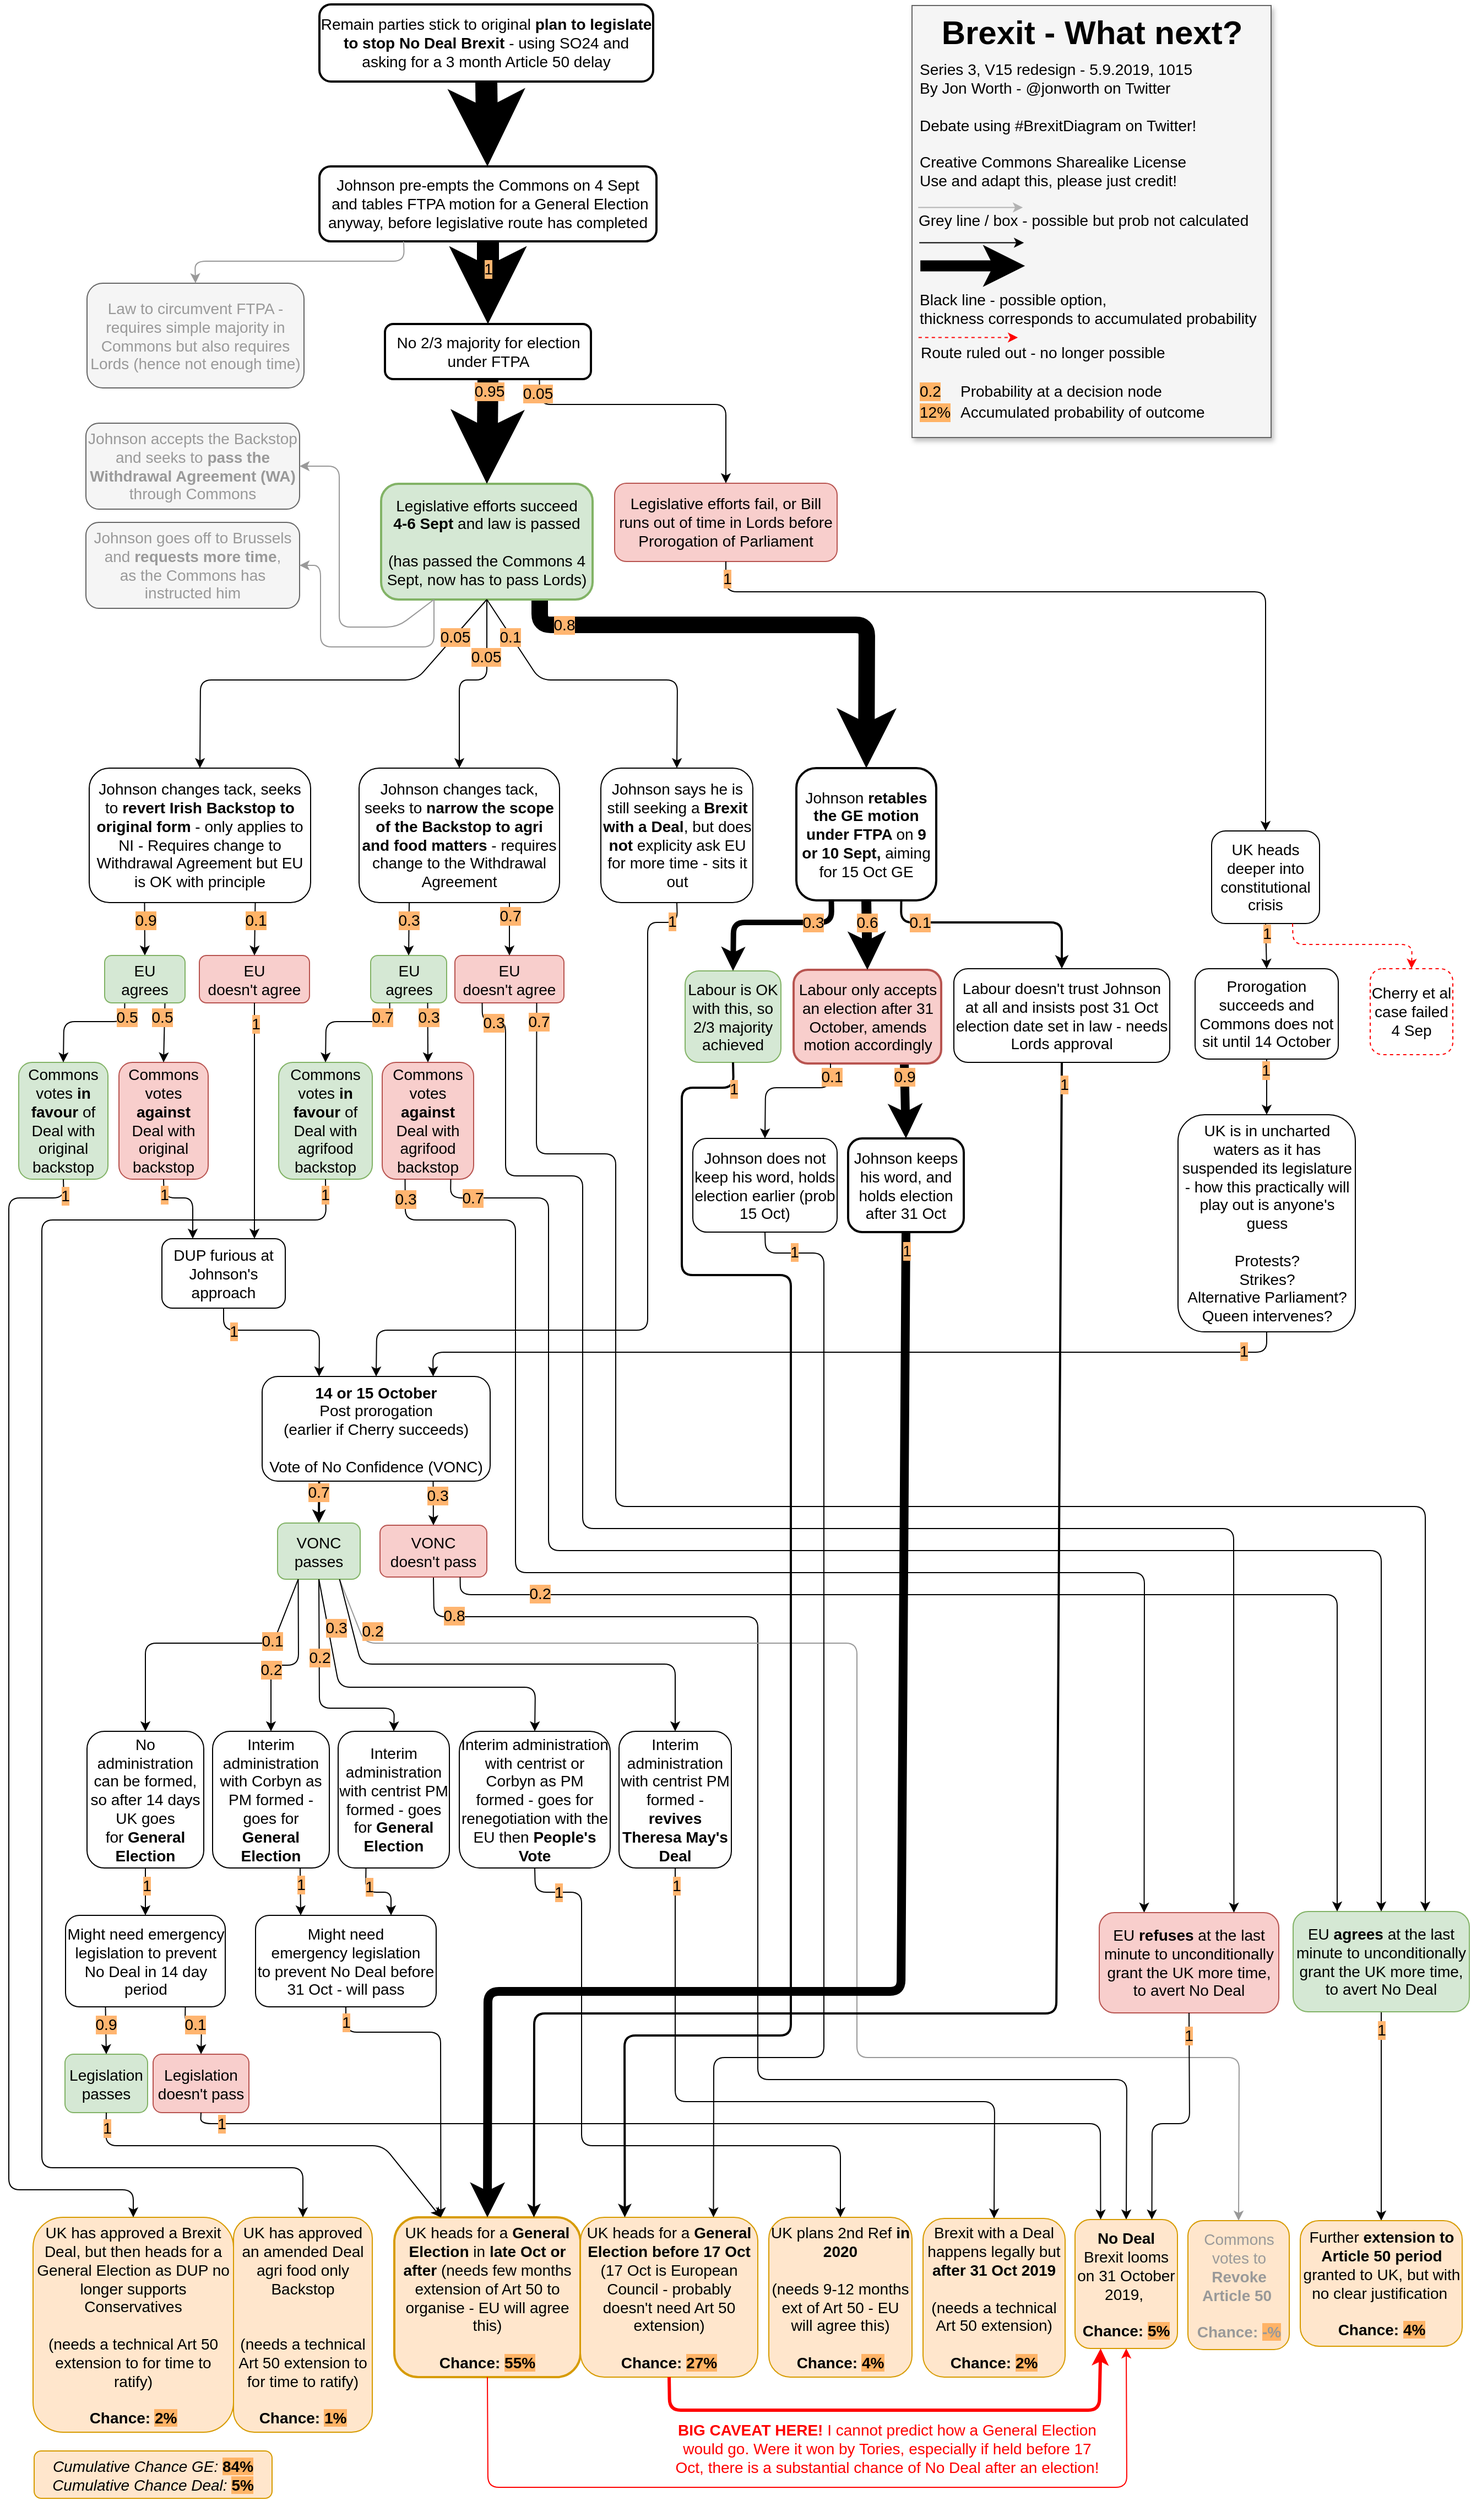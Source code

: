 <mxfile pages="1" version="11.2.5" type="device"><diagram id="lSXVcm9r7wIJ1-dpV6qa" name="Page-1"><mxGraphModel dx="757" dy="513" grid="1" gridSize="10" guides="1" tooltips="1" connect="1" arrows="1" fold="1" page="1" pageScale="1" pageWidth="827" pageHeight="1169" math="0" shadow="0"><root><mxCell id="0"/><mxCell id="1" parent="0"/><mxCell id="B50mKFhqQoo_OIN8L2-L-15" value="" style="endArrow=classic;html=1;strokeColor=#000000;strokeWidth=8;fontSize=14;entryX=0.5;entryY=0;entryDx=0;entryDy=0;exitX=0.75;exitY=1;exitDx=0;exitDy=0;" parent="1" source="B50mKFhqQoo_OIN8L2-L-5" target="B50mKFhqQoo_OIN8L2-L-9" edge="1"><mxGeometry width="50" height="50" relative="1" as="geometry"><mxPoint x="776" y="1173" as="sourcePoint"/><mxPoint x="826" y="1123" as="targetPoint"/><Array as="points"/></mxGeometry></mxCell><mxCell id="B50mKFhqQoo_OIN8L2-L-20" value="0.9" style="text;html=1;resizable=0;points=[];align=center;verticalAlign=middle;labelBackgroundColor=#FFB570;fontSize=14;" parent="B50mKFhqQoo_OIN8L2-L-15" vertex="1" connectable="0"><mxGeometry x="-0.49" y="-4" relative="1" as="geometry"><mxPoint x="3.5" y="-6" as="offset"/></mxGeometry></mxCell><mxCell id="wgyVyq-LhQnyZhxP8kF4-16" value="" style="endArrow=classic;html=1;strokeWidth=1;exitX=0.5;exitY=1;exitDx=0;exitDy=0;entryX=0.5;entryY=0;entryDx=0;entryDy=0;fontSize=14;" parent="1" source="ASiiTHzmW-UItn4miQDS-46" target="BL-kFux2TK3ZMEraRpLe-72" edge="1"><mxGeometry width="50" height="50" relative="1" as="geometry"><mxPoint x="772" y="2031" as="sourcePoint"/><mxPoint x="822" y="1981" as="targetPoint"/><Array as="points"/></mxGeometry></mxCell><mxCell id="wgyVyq-LhQnyZhxP8kF4-64" value="1" style="text;html=1;resizable=0;points=[];align=center;verticalAlign=middle;labelBackgroundColor=#FFB570;fontSize=14;" parent="wgyVyq-LhQnyZhxP8kF4-16" vertex="1" connectable="0"><mxGeometry x="-0.905" relative="1" as="geometry"><mxPoint x="-0.5" y="7.5" as="offset"/></mxGeometry></mxCell><mxCell id="ASiiTHzmW-UItn4miQDS-11" value="" style="endArrow=classic;html=1;strokeColor=#000000;strokeWidth=15;fontColor=#000000;exitX=0.75;exitY=1;exitDx=0;exitDy=0;entryX=0.5;entryY=0;entryDx=0;entryDy=0;fontSize=14;" parent="1" source="8wbT9e71Y-yYrnzdaMmW-47" target="8wbT9e71Y-yYrnzdaMmW-62" edge="1"><mxGeometry width="50" height="50" relative="1" as="geometry"><mxPoint x="592" y="704" as="sourcePoint"/><mxPoint x="642" y="654" as="targetPoint"/><Array as="points"><mxPoint x="491" y="582"/><mxPoint x="788" y="582"/></Array></mxGeometry></mxCell><mxCell id="ASiiTHzmW-UItn4miQDS-33" value="0.8" style="text;html=1;resizable=0;points=[];align=center;verticalAlign=middle;labelBackgroundColor=#FFB570;fontColor=#000000;fontSize=14;" parent="ASiiTHzmW-UItn4miQDS-11" vertex="1" connectable="0"><mxGeometry x="-0.699" y="14" relative="1" as="geometry"><mxPoint x="-23" y="14" as="offset"/></mxGeometry></mxCell><mxCell id="8wbT9e71Y-yYrnzdaMmW-93" value="" style="endArrow=classic;html=1;strokeColor=#000000;strokeWidth=1;fontColor=#FFB570;entryX=0.5;entryY=0;entryDx=0;entryDy=0;fontSize=14;exitX=0.5;exitY=1;exitDx=0;exitDy=0;" parent="1" source="8wbT9e71Y-yYrnzdaMmW-67" target="7K7P4XBZ72VktKCeOSTk-63" edge="1"><mxGeometry width="50" height="50" relative="1" as="geometry"><mxPoint x="387" y="1503" as="sourcePoint"/><mxPoint x="706" y="1898" as="targetPoint"/><Array as="points"><mxPoint x="395" y="1482"/><mxPoint x="689" y="1482"/><mxPoint x="689" y="1902"/><mxPoint x="1024" y="1902"/></Array></mxGeometry></mxCell><mxCell id="8wbT9e71Y-yYrnzdaMmW-123" value="0.8" style="text;html=1;resizable=0;points=[];align=center;verticalAlign=middle;labelBackgroundColor=#FFB570;fontColor=#000000;fontSize=14;" parent="8wbT9e71Y-yYrnzdaMmW-93" vertex="1" connectable="0"><mxGeometry x="-0.876" y="-2" relative="1" as="geometry"><mxPoint x="-21" y="-3" as="offset"/></mxGeometry></mxCell><mxCell id="7K7P4XBZ72VktKCeOSTk-57" value="UK plans 2nd Ref&amp;nbsp;&lt;span style=&quot;font-size: 14px&quot;&gt;&lt;b style=&quot;font-size: 14px&quot;&gt;in 2020&lt;br style=&quot;font-size: 14px&quot;&gt;&lt;/b&gt;&lt;/span&gt;&lt;b style=&quot;font-size: 14px&quot;&gt;&lt;br style=&quot;font-size: 14px&quot;&gt;&lt;/b&gt;(needs 9-12 months ext of Art 50 - EU will agree this)&lt;b style=&quot;font-size: 14px&quot;&gt;&lt;br style=&quot;font-size: 14px&quot;&gt;&lt;/b&gt;&lt;br style=&quot;font-size: 14px&quot;&gt;&lt;b style=&quot;font-size: 14px&quot;&gt;Chance: &lt;span style=&quot;background-color: rgb(255 , 179 , 102) ; font-size: 14px&quot;&gt;4%&lt;/span&gt;&lt;/b&gt;" style="rounded=1;whiteSpace=wrap;html=1;fillColor=#ffe6cc;strokeColor=#d79b00;fontSize=14;" parent="1" vertex="1"><mxGeometry x="699" y="2027" width="130" height="145" as="geometry"/></mxCell><mxCell id="7K7P4XBZ72VktKCeOSTk-63" value="&lt;b style=&quot;font-size: 14px;&quot;&gt;No Deal &lt;/b&gt;Brexit looms on 31 October 2019,&amp;nbsp;&lt;br style=&quot;font-size: 14px;&quot;&gt;&lt;br style=&quot;font-size: 14px;&quot;&gt;&lt;b style=&quot;font-size: 14px;&quot;&gt;Chance: &lt;span style=&quot;background-color: rgb(255, 179, 102); font-size: 14px;&quot;&gt;5%&lt;/span&gt;&lt;/b&gt;" style="rounded=1;whiteSpace=wrap;html=1;fillColor=#ffe6cc;strokeColor=#d79b00;fontSize=14;" parent="1" vertex="1"><mxGeometry x="977" y="2029" width="93" height="117" as="geometry"/></mxCell><mxCell id="7K7P4XBZ72VktKCeOSTk-72" value="Brexit with a Deal happens legally but&lt;br style=&quot;font-size: 14px&quot;&gt;&lt;b style=&quot;font-size: 14px&quot;&gt;after&lt;/b&gt;&lt;span style=&quot;font-size: 14px&quot;&gt;&lt;b style=&quot;font-size: 14px&quot;&gt;&amp;nbsp;31 Oct 2019&lt;/b&gt;&lt;/span&gt;&lt;br&gt;&lt;br style=&quot;font-size: 14px&quot;&gt;(needs a technical Art 50 extension)&lt;span style=&quot;font-size: 14px&quot;&gt;&lt;br style=&quot;font-size: 14px&quot;&gt;&lt;br style=&quot;font-size: 14px&quot;&gt;&lt;b style=&quot;font-size: 14px&quot;&gt;Chance: &lt;/b&gt;&lt;span style=&quot;font-weight: bold ; background-color: rgb(255 , 179 , 102) ; font-size: 14px&quot;&gt;2%&lt;/span&gt;&lt;br style=&quot;font-size: 14px&quot;&gt;&lt;/span&gt;" style="rounded=1;whiteSpace=wrap;html=1;fillColor=#ffe6cc;strokeColor=#d79b00;fontSize=14;" parent="1" vertex="1"><mxGeometry x="839" y="2028" width="129" height="144" as="geometry"/></mxCell><mxCell id="ezZ561g6iPy63EXMOgBz-5" value="UK heads for a &lt;b style=&quot;font-size: 14px;&quot;&gt;General Election &lt;/b&gt;in &lt;b style=&quot;font-size: 14px;&quot;&gt;late&lt;/b&gt;&lt;b style=&quot;font-size: 14px;&quot;&gt;&amp;nbsp;Oct or after&amp;nbsp;&lt;/b&gt;(needs few months extension of Art 50 to organise - EU will agree this)&lt;br style=&quot;font-size: 14px;&quot;&gt;&lt;br style=&quot;font-size: 14px;&quot;&gt;&lt;b style=&quot;font-size: 14px;&quot;&gt;Chance: &lt;span style=&quot;background-color: rgb(255, 179, 102); font-size: 14px;&quot;&gt;55%&lt;/span&gt;&lt;/b&gt;" style="rounded=1;whiteSpace=wrap;html=1;fillColor=#ffe6cc;strokeColor=#d79b00;fontSize=14;strokeWidth=2;" parent="1" vertex="1"><mxGeometry x="359" y="2027" width="169" height="145" as="geometry"/></mxCell><mxCell id="BL-kFux2TK3ZMEraRpLe-72" value="Further &lt;b style=&quot;font-size: 14px;&quot;&gt;extension to Article 50 period&lt;/b&gt; granted to UK, but with no clear justification&amp;nbsp;&lt;br style=&quot;font-size: 14px;&quot;&gt;&lt;br style=&quot;font-size: 14px;&quot;&gt;&lt;b style=&quot;font-size: 14px;&quot;&gt;Chance: &lt;span style=&quot;background-color: rgb(255, 179, 102); font-size: 14px;&quot;&gt;4%&lt;/span&gt;&lt;/b&gt;" style="rounded=1;whiteSpace=wrap;html=1;fillColor=#ffe6cc;strokeColor=#d79b00;fontSize=14;" parent="1" vertex="1"><mxGeometry x="1181.5" y="2030" width="147" height="114" as="geometry"/></mxCell><mxCell id="0ZxB78aHKAC87hzvvOJA-35" value="Johnson changes tack, seeks to &lt;b style=&quot;font-size: 14px;&quot;&gt;revert Irish Backstop to original form&lt;/b&gt; - only applies to NI - Requires change to Withdrawal Agreement but EU is OK with principle" style="rounded=1;whiteSpace=wrap;html=1;fontSize=14;" parent="1" vertex="1"><mxGeometry x="82" y="712" width="201" height="122" as="geometry"/></mxCell><mxCell id="0ZxB78aHKAC87hzvvOJA-40" value="EU&lt;br&gt;doesn't agree" style="rounded=1;whiteSpace=wrap;html=1;fillColor=#f8cecc;strokeColor=#b85450;fontSize=14;" parent="1" vertex="1"><mxGeometry x="182" y="882" width="100" height="43" as="geometry"/></mxCell><mxCell id="0ZxB78aHKAC87hzvvOJA-42" value="" style="endArrow=classic;html=1;strokeWidth=1;entryX=0.5;entryY=0;entryDx=0;entryDy=0;exitX=0.75;exitY=1;exitDx=0;exitDy=0;fontSize=14;" parent="1" source="0ZxB78aHKAC87hzvvOJA-35" target="0ZxB78aHKAC87hzvvOJA-40" edge="1"><mxGeometry width="50" height="50" relative="1" as="geometry"><mxPoint x="190" y="854" as="sourcePoint"/><mxPoint x="134" y="877" as="targetPoint"/><Array as="points"/></mxGeometry></mxCell><mxCell id="0ZxB78aHKAC87hzvvOJA-43" value="0.1" style="text;html=1;resizable=0;points=[];align=center;verticalAlign=middle;labelBackgroundColor=#FFB366;fontSize=14;" parent="0ZxB78aHKAC87hzvvOJA-42" vertex="1" connectable="0"><mxGeometry x="-0.363" relative="1" as="geometry"><mxPoint as="offset"/></mxGeometry></mxCell><mxCell id="0ZxB78aHKAC87hzvvOJA-44" value="" style="endArrow=classic;html=1;strokeWidth=1;entryX=0.5;entryY=0;entryDx=0;entryDy=0;exitX=0.25;exitY=1;exitDx=0;exitDy=0;fontSize=14;" parent="1" source="0ZxB78aHKAC87hzvvOJA-35" target="0ZxB78aHKAC87hzvvOJA-41" edge="1"><mxGeometry width="50" height="50" relative="1" as="geometry"><mxPoint x="190" y="844" as="sourcePoint"/><mxPoint x="235" y="877" as="targetPoint"/><Array as="points"/></mxGeometry></mxCell><mxCell id="0ZxB78aHKAC87hzvvOJA-45" value="0.9" style="text;html=1;resizable=0;points=[];align=center;verticalAlign=middle;labelBackgroundColor=#FFB366;fontSize=14;" parent="0ZxB78aHKAC87hzvvOJA-44" vertex="1" connectable="0"><mxGeometry x="-0.327" relative="1" as="geometry"><mxPoint as="offset"/></mxGeometry></mxCell><mxCell id="0ZxB78aHKAC87hzvvOJA-47" value="DUP furious at Johnson's approach" style="rounded=1;whiteSpace=wrap;html=1;fontSize=14;" parent="1" vertex="1"><mxGeometry x="148" y="1139" width="112" height="63" as="geometry"/></mxCell><mxCell id="0ZxB78aHKAC87hzvvOJA-49" value="" style="endArrow=classic;html=1;strokeColor=#000000;strokeWidth=1;entryX=0.75;entryY=0;entryDx=0;entryDy=0;exitX=0.5;exitY=1;exitDx=0;exitDy=0;fontSize=14;" parent="1" source="0ZxB78aHKAC87hzvvOJA-40" target="0ZxB78aHKAC87hzvvOJA-47" edge="1"><mxGeometry width="50" height="50" relative="1" as="geometry"><mxPoint x="135.5" y="1058" as="sourcePoint"/><mxPoint x="383.5" y="1267" as="targetPoint"/><Array as="points"/></mxGeometry></mxCell><mxCell id="0ZxB78aHKAC87hzvvOJA-61" value="1" style="text;html=1;resizable=0;points=[];align=center;verticalAlign=middle;labelBackgroundColor=#FFB570;fontSize=14;" parent="0ZxB78aHKAC87hzvvOJA-49" vertex="1" connectable="0"><mxGeometry x="-0.827" y="1" relative="1" as="geometry"><mxPoint as="offset"/></mxGeometry></mxCell><mxCell id="0ZxB78aHKAC87hzvvOJA-50" value="Commons votes &lt;b style=&quot;font-size: 14px;&quot;&gt;in favour&lt;/b&gt; of Deal with original backstop" style="rounded=1;whiteSpace=wrap;html=1;fontSize=14;fillColor=#d5e8d4;strokeColor=#82b366;" parent="1" vertex="1"><mxGeometry x="18" y="979" width="81" height="106" as="geometry"/></mxCell><mxCell id="0ZxB78aHKAC87hzvvOJA-51" value="Commons votes &lt;b style=&quot;font-size: 14px;&quot;&gt;against&lt;/b&gt; Deal with original backstop" style="rounded=1;whiteSpace=wrap;html=1;fontSize=14;fillColor=#f8cecc;strokeColor=#b85450;" parent="1" vertex="1"><mxGeometry x="109" y="979" width="81" height="106" as="geometry"/></mxCell><mxCell id="0ZxB78aHKAC87hzvvOJA-52" value="" style="endArrow=classic;html=1;strokeColor=#000000;strokeWidth=1;exitX=0.25;exitY=1;exitDx=0;exitDy=0;entryX=0.5;entryY=0;entryDx=0;entryDy=0;fontSize=14;" parent="1" source="0ZxB78aHKAC87hzvvOJA-41" target="0ZxB78aHKAC87hzvvOJA-50" edge="1"><mxGeometry width="50" height="50" relative="1" as="geometry"><mxPoint x="-59" y="1008" as="sourcePoint"/><mxPoint x="-9" y="958" as="targetPoint"/><Array as="points"><mxPoint x="114" y="942"/><mxPoint x="59" y="942"/></Array></mxGeometry></mxCell><mxCell id="0ZxB78aHKAC87hzvvOJA-59" value="0.5" style="text;html=1;resizable=0;points=[];align=center;verticalAlign=middle;labelBackgroundColor=#FFB570;fontSize=14;" parent="0ZxB78aHKAC87hzvvOJA-52" vertex="1" connectable="0"><mxGeometry x="-0.734" relative="1" as="geometry"><mxPoint x="2" y="-2" as="offset"/></mxGeometry></mxCell><mxCell id="0ZxB78aHKAC87hzvvOJA-53" value="" style="endArrow=classic;html=1;strokeColor=#000000;strokeWidth=1;exitX=0.75;exitY=1;exitDx=0;exitDy=0;entryX=0.5;entryY=0;entryDx=0;entryDy=0;fontSize=14;" parent="1" source="0ZxB78aHKAC87hzvvOJA-41" target="0ZxB78aHKAC87hzvvOJA-51" edge="1"><mxGeometry width="50" height="50" relative="1" as="geometry"><mxPoint x="10.75" y="858.5" as="sourcePoint"/><mxPoint x="-11" y="1098" as="targetPoint"/><Array as="points"/></mxGeometry></mxCell><mxCell id="0ZxB78aHKAC87hzvvOJA-60" value="0.5" style="text;html=1;resizable=0;points=[];align=center;verticalAlign=middle;labelBackgroundColor=#FFB570;fontSize=14;" parent="0ZxB78aHKAC87hzvvOJA-53" vertex="1" connectable="0"><mxGeometry x="-0.749" y="-1" relative="1" as="geometry"><mxPoint x="-1.5" y="5.5" as="offset"/></mxGeometry></mxCell><mxCell id="0ZxB78aHKAC87hzvvOJA-54" value="UK has approved a Brexit Deal, but then heads for a General Election as DUP no longer supports Conservatives&lt;br style=&quot;font-size: 14px;&quot;&gt;&lt;br style=&quot;font-size: 14px;&quot;&gt;(needs a technical Art 50 extension to for time to ratify)&lt;br style=&quot;font-size: 14px;&quot;&gt;&lt;br style=&quot;font-size: 14px;&quot;&gt;&lt;b style=&quot;font-size: 14px;&quot;&gt;Chance:&amp;nbsp;&lt;span style=&quot;background-color: rgb(255, 179, 102); font-size: 14px;&quot;&gt;2%&lt;/span&gt;&lt;/b&gt;" style="rounded=1;whiteSpace=wrap;html=1;fillColor=#ffe6cc;strokeColor=#d79b00;fontSize=14;" parent="1" vertex="1"><mxGeometry x="31" y="2027" width="182" height="195" as="geometry"/></mxCell><mxCell id="0ZxB78aHKAC87hzvvOJA-57" value="" style="endArrow=classic;html=1;strokeColor=#000000;strokeWidth=1;entryX=0.25;entryY=0;entryDx=0;entryDy=0;exitX=0.5;exitY=1;exitDx=0;exitDy=0;fontSize=14;" parent="1" source="0ZxB78aHKAC87hzvvOJA-51" target="0ZxB78aHKAC87hzvvOJA-47" edge="1"><mxGeometry width="50" height="50" relative="1" as="geometry"><mxPoint x="317" y="783" as="sourcePoint"/><mxPoint x="347.5" y="1142.5" as="targetPoint"/><Array as="points"><mxPoint x="150" y="1102"/><mxPoint x="176" y="1102"/></Array></mxGeometry></mxCell><mxCell id="0ZxB78aHKAC87hzvvOJA-70" value="1" style="text;html=1;resizable=0;points=[];align=center;verticalAlign=middle;labelBackgroundColor=#FFB570;fontSize=14;" parent="0ZxB78aHKAC87hzvvOJA-57" vertex="1" connectable="0"><mxGeometry x="-0.576" y="3" relative="1" as="geometry"><mxPoint as="offset"/></mxGeometry></mxCell><mxCell id="0ZxB78aHKAC87hzvvOJA-58" value="" style="endArrow=classic;html=1;strokeColor=#000000;strokeWidth=1;entryX=0.5;entryY=0;entryDx=0;entryDy=0;exitX=0.5;exitY=1;exitDx=0;exitDy=0;fontSize=14;" parent="1" source="0ZxB78aHKAC87hzvvOJA-50" target="0ZxB78aHKAC87hzvvOJA-54" edge="1"><mxGeometry width="50" height="50" relative="1" as="geometry"><mxPoint x="136" y="1168" as="sourcePoint"/><mxPoint x="183" y="1218" as="targetPoint"/><Array as="points"><mxPoint x="59" y="1102"/><mxPoint x="9" y="1102"/><mxPoint x="9" y="2002"/><mxPoint x="122" y="2002"/></Array></mxGeometry></mxCell><mxCell id="0ZxB78aHKAC87hzvvOJA-69" value="1" style="text;html=1;resizable=0;points=[];align=center;verticalAlign=middle;labelBackgroundColor=#FFB570;fontSize=14;" parent="0ZxB78aHKAC87hzvvOJA-58" vertex="1" connectable="0"><mxGeometry x="-0.974" y="1" relative="1" as="geometry"><mxPoint as="offset"/></mxGeometry></mxCell><mxCell id="0ZxB78aHKAC87hzvvOJA-41" value="EU&lt;br&gt;agrees" style="rounded=1;whiteSpace=wrap;html=1;fillColor=#d5e8d4;strokeColor=#82b366;fontSize=14;" parent="1" vertex="1"><mxGeometry x="96" y="882" width="73" height="43" as="geometry"/></mxCell><mxCell id="0ZxB78aHKAC87hzvvOJA-66" value="&lt;i style=&quot;font-size: 14px;&quot;&gt;Cumulative Chance GE:&lt;/i&gt;&lt;b style=&quot;font-size: 14px;&quot;&gt;&amp;nbsp;&lt;span style=&quot;background-color: rgb(255, 179, 102); font-size: 14px;&quot;&gt;84%&lt;br style=&quot;font-size: 14px;&quot;&gt;&lt;/span&gt;&lt;/b&gt;&lt;i style=&quot;font-size: 14px;&quot;&gt;Cumulative Chance Deal:&lt;/i&gt;&lt;b style=&quot;font-size: 14px;&quot;&gt;&amp;nbsp;&lt;/b&gt;&lt;span style=&quot;font-weight: bold; background-color: rgb(255, 179, 102); font-size: 14px;&quot;&gt;5%&lt;/span&gt;&lt;i style=&quot;font-size: 14px;&quot;&gt;&lt;br style=&quot;font-size: 14px;&quot;&gt;&lt;/i&gt;" style="rounded=1;whiteSpace=wrap;html=1;fillColor=#ffe6cc;strokeColor=#d79b00;fontSize=14;" parent="1" vertex="1"><mxGeometry x="32" y="2239" width="216" height="43" as="geometry"/></mxCell><mxCell id="8wbT9e71Y-yYrnzdaMmW-8" value="Remain parties stick to original &lt;b style=&quot;font-size: 14px;&quot;&gt;plan to legislate to stop No Deal Brexit&lt;/b&gt; - using SO24 and asking for a 3 month Article 50 delay" style="rounded=1;whiteSpace=wrap;html=1;fontSize=14;strokeWidth=2;" parent="1" vertex="1"><mxGeometry x="291" y="19" width="303" height="70" as="geometry"/></mxCell><mxCell id="8wbT9e71Y-yYrnzdaMmW-41" value="Legislative efforts fail, or Bill runs out of time in Lords before Prorogation of Parliament" style="rounded=1;whiteSpace=wrap;html=1;fillColor=#f8cecc;strokeColor=#b85450;fontSize=14;" parent="1" vertex="1"><mxGeometry x="559" y="453.5" width="202" height="71" as="geometry"/></mxCell><mxCell id="8wbT9e71Y-yYrnzdaMmW-47" value="Legislative efforts succeed&lt;br&gt;&lt;b style=&quot;font-size: 14px&quot;&gt;4-6 Sept &lt;/b&gt;and law is passed&lt;br style=&quot;font-size: 14px&quot;&gt;&lt;br style=&quot;font-size: 14px&quot;&gt;(has passed the Commons 4 Sept, now has to pass Lords)" style="rounded=1;whiteSpace=wrap;html=1;fillColor=#d5e8d4;strokeColor=#82b366;fontSize=14;strokeWidth=2;" parent="1" vertex="1"><mxGeometry x="347" y="454" width="192" height="105" as="geometry"/></mxCell><mxCell id="8wbT9e71Y-yYrnzdaMmW-61" value="Johnson accepts the Backstop and seeks to &lt;b style=&quot;font-size: 14px;&quot;&gt;pass the Withdrawal Agreement (WA)&lt;/b&gt; through Commons" style="rounded=1;whiteSpace=wrap;html=1;fontSize=14;fillColor=#f5f5f5;strokeColor=#666666;fontColor=#999999;" parent="1" vertex="1"><mxGeometry x="79" y="399" width="194" height="78" as="geometry"/></mxCell><mxCell id="8wbT9e71Y-yYrnzdaMmW-62" value="Johnson &lt;b style=&quot;font-size: 14px;&quot;&gt;retables the GE motion under FTPA &lt;/b&gt;&lt;span style=&quot;font-size: 14px;&quot;&gt;on&lt;/span&gt;&lt;b style=&quot;font-size: 14px;&quot;&gt; 9 or 10 Sept, &lt;/b&gt;&lt;span style=&quot;font-size: 14px;&quot;&gt;aiming for 15 Oct GE&lt;br style=&quot;font-size: 14px;&quot;&gt;&lt;/span&gt;" style="rounded=1;whiteSpace=wrap;html=1;fontSize=14;strokeWidth=2;" parent="1" vertex="1"><mxGeometry x="724" y="712" width="127" height="120" as="geometry"/></mxCell><mxCell id="8wbT9e71Y-yYrnzdaMmW-65" value="&lt;b style=&quot;font-size: 14px&quot;&gt;14 or 15 October&lt;br style=&quot;font-size: 14px&quot;&gt;&lt;/b&gt;Post prorogation&lt;br&gt;(earlier if Cherry succeeds)&lt;br style=&quot;font-size: 14px&quot;&gt;&lt;br style=&quot;font-size: 14px&quot;&gt;Vote of No Confidence (VONC)" style="rounded=1;whiteSpace=wrap;html=1;fontSize=14;" parent="1" vertex="1"><mxGeometry x="239" y="1264" width="207" height="95" as="geometry"/></mxCell><mxCell id="8wbT9e71Y-yYrnzdaMmW-66" value="VONC passes" style="rounded=1;whiteSpace=wrap;html=1;fillColor=#d5e8d4;strokeColor=#82b366;fontSize=14;" parent="1" vertex="1"><mxGeometry x="253" y="1397" width="75" height="51" as="geometry"/></mxCell><mxCell id="8wbT9e71Y-yYrnzdaMmW-67" value="VONC&lt;br&gt;doesn't pass" style="rounded=1;whiteSpace=wrap;html=1;fillColor=#f8cecc;strokeColor=#b85450;fontSize=14;" parent="1" vertex="1"><mxGeometry x="346" y="1399" width="97" height="47" as="geometry"/></mxCell><mxCell id="8wbT9e71Y-yYrnzdaMmW-68" value="" style="endArrow=classic;html=1;strokeColor=#000000;strokeWidth=1;exitX=0.75;exitY=1;exitDx=0;exitDy=0;entryX=0.5;entryY=0;entryDx=0;entryDy=0;fontSize=14;" parent="1" source="8wbT9e71Y-yYrnzdaMmW-65" target="8wbT9e71Y-yYrnzdaMmW-67" edge="1"><mxGeometry width="50" height="50" relative="1" as="geometry"><mxPoint x="296.5" y="1606.389" as="sourcePoint"/><mxPoint x="346.5" y="1556.389" as="targetPoint"/><Array as="points"/></mxGeometry></mxCell><mxCell id="8wbT9e71Y-yYrnzdaMmW-69" value="0.3" style="text;html=1;resizable=0;points=[];align=center;verticalAlign=middle;labelBackgroundColor=#FFB570;fontSize=14;" parent="8wbT9e71Y-yYrnzdaMmW-68" vertex="1" connectable="0"><mxGeometry x="-0.254" y="-2" relative="1" as="geometry"><mxPoint x="5.5" y="-2" as="offset"/></mxGeometry></mxCell><mxCell id="8wbT9e71Y-yYrnzdaMmW-70" value="" style="endArrow=classic;html=1;strokeColor=#000000;strokeWidth=2;exitX=0.25;exitY=1;exitDx=0;exitDy=0;entryX=0.5;entryY=0;entryDx=0;entryDy=0;fontSize=14;" parent="1" source="8wbT9e71Y-yYrnzdaMmW-65" target="8wbT9e71Y-yYrnzdaMmW-66" edge="1"><mxGeometry width="50" height="50" relative="1" as="geometry"><mxPoint x="347.25" y="1406.389" as="sourcePoint"/><mxPoint x="418" y="1434.389" as="targetPoint"/><Array as="points"/></mxGeometry></mxCell><mxCell id="8wbT9e71Y-yYrnzdaMmW-71" value="0.7" style="text;html=1;resizable=0;points=[];align=center;verticalAlign=middle;labelBackgroundColor=#FFB570;fontSize=14;" parent="8wbT9e71Y-yYrnzdaMmW-70" vertex="1" connectable="0"><mxGeometry x="-0.483" y="-1" relative="1" as="geometry"><mxPoint as="offset"/></mxGeometry></mxCell><mxCell id="8wbT9e71Y-yYrnzdaMmW-103" value="" style="endArrow=classic;html=1;strokeColor=#000000;strokeWidth=1;fontColor=#000000;entryX=0.25;entryY=0;entryDx=0;entryDy=0;fontSize=14;exitX=0.5;exitY=1;exitDx=0;exitDy=0;" parent="1" source="0ZxB78aHKAC87hzvvOJA-47" target="8wbT9e71Y-yYrnzdaMmW-65" edge="1"><mxGeometry width="50" height="50" relative="1" as="geometry"><mxPoint x="202" y="1204" as="sourcePoint"/><mxPoint x="412" y="1515" as="targetPoint"/><Array as="points"><mxPoint x="204" y="1222"/><mxPoint x="291" y="1222"/></Array></mxGeometry></mxCell><mxCell id="8wbT9e71Y-yYrnzdaMmW-129" value="1" style="text;html=1;resizable=0;points=[];align=center;verticalAlign=middle;labelBackgroundColor=#FFB570;fontColor=#000000;fontSize=14;" parent="8wbT9e71Y-yYrnzdaMmW-103" vertex="1" connectable="0"><mxGeometry x="-0.86" y="-2" relative="1" as="geometry"><mxPoint x="11" y="10.5" as="offset"/></mxGeometry></mxCell><mxCell id="-vOMmekHQ_xhAw18Fmwu-6" value="Commons votes to &lt;b style=&quot;font-size: 14px;&quot;&gt;Revoke Article 50&lt;/b&gt;&amp;nbsp;&lt;br style=&quot;font-size: 14px;&quot;&gt;&lt;br style=&quot;font-size: 14px;&quot;&gt;&lt;b style=&quot;font-size: 14px;&quot;&gt;Chance: &lt;span style=&quot;background-color: rgb(255, 179, 102); font-size: 14px;&quot;&gt;-%&lt;/span&gt;&lt;/b&gt;" style="rounded=1;whiteSpace=wrap;html=1;fillColor=#ffe6cc;strokeColor=#d79b00;fontSize=14;fontColor=#999999;" parent="1" vertex="1"><mxGeometry x="1079.5" y="2030" width="92" height="117" as="geometry"/></mxCell><mxCell id="-vOMmekHQ_xhAw18Fmwu-13" value="&lt;b style=&quot;font-size: 14px;&quot;&gt;BIG CAVEAT HERE!&lt;/b&gt; I cannot predict how a General Election would go. Were it won by Tories, especially if held before 17 Oct, there is a substantial chance of No Deal after an election!" style="text;html=1;strokeColor=none;fillColor=none;align=center;verticalAlign=middle;whiteSpace=wrap;rounded=0;labelBackgroundColor=none;fontSize=14;fontColor=#FF0000;" parent="1" vertex="1"><mxGeometry x="612" y="2227" width="389" height="20" as="geometry"/></mxCell><mxCell id="ASiiTHzmW-UItn4miQDS-3" value="Johnson goes off to Brussels and &lt;b style=&quot;font-size: 14px;&quot;&gt;requests more time&lt;/b&gt;,&lt;br style=&quot;font-size: 14px;&quot;&gt;as the Commons has instructed him" style="rounded=1;whiteSpace=wrap;html=1;fontSize=14;fillColor=#f5f5f5;strokeColor=#666666;fontColor=#999999;" parent="1" vertex="1"><mxGeometry x="79" y="489" width="194" height="78" as="geometry"/></mxCell><mxCell id="ASiiTHzmW-UItn4miQDS-6" value="" style="endArrow=classic;html=1;strokeColor=#000000;strokeWidth=1;fontColor=#000000;exitX=0.5;exitY=1;exitDx=0;exitDy=0;fontSize=14;entryX=0.5;entryY=0;entryDx=0;entryDy=0;" parent="1" source="8wbT9e71Y-yYrnzdaMmW-41" target="wgyVyq-LhQnyZhxP8kF4-5" edge="1"><mxGeometry width="50" height="50" relative="1" as="geometry"><mxPoint x="222" y="744" as="sourcePoint"/><mxPoint x="330" y="703" as="targetPoint"/><Array as="points"><mxPoint x="660" y="552"/><mxPoint x="1150" y="552"/></Array></mxGeometry></mxCell><mxCell id="ASiiTHzmW-UItn4miQDS-37" value="1" style="text;html=1;resizable=0;points=[];align=center;verticalAlign=middle;labelBackgroundColor=#FFB570;fontColor=#000000;fontSize=14;" parent="ASiiTHzmW-UItn4miQDS-6" vertex="1" connectable="0"><mxGeometry x="-0.796" relative="1" as="geometry"><mxPoint x="-47" y="-12" as="offset"/></mxGeometry></mxCell><mxCell id="ASiiTHzmW-UItn4miQDS-7" value="" style="endArrow=classic;html=1;strokeColor=#000000;strokeWidth=1;fontColor=#000000;exitX=0.5;exitY=1;exitDx=0;exitDy=0;entryX=0.5;entryY=0;entryDx=0;entryDy=0;fontSize=14;" parent="1" source="8wbT9e71Y-yYrnzdaMmW-47" target="0ZxB78aHKAC87hzvvOJA-35" edge="1"><mxGeometry width="50" height="50" relative="1" as="geometry"><mxPoint x="612" y="704" as="sourcePoint"/><mxPoint x="662" y="654" as="targetPoint"/><Array as="points"><mxPoint x="379" y="632"/><mxPoint x="183" y="632"/></Array></mxGeometry></mxCell><mxCell id="ASiiTHzmW-UItn4miQDS-36" value="0.05" style="text;html=1;resizable=0;points=[];align=center;verticalAlign=middle;labelBackgroundColor=#FFB570;fontColor=#000000;fontSize=14;" parent="ASiiTHzmW-UItn4miQDS-7" vertex="1" connectable="0"><mxGeometry x="-0.687" y="-19" relative="1" as="geometry"><mxPoint x="23.5" y="2" as="offset"/></mxGeometry></mxCell><mxCell id="ASiiTHzmW-UItn4miQDS-8" value="Johnson says he is still seeking a &lt;b style=&quot;font-size: 14px;&quot;&gt;Brexit with a Deal&lt;/b&gt;, but does &lt;b style=&quot;font-size: 14px;&quot;&gt;not &lt;/b&gt;explicity ask EU for more time - sits it out" style="rounded=1;whiteSpace=wrap;html=1;fontSize=14;" parent="1" vertex="1"><mxGeometry x="546.5" y="712" width="138" height="122" as="geometry"/></mxCell><mxCell id="ASiiTHzmW-UItn4miQDS-12" value="" style="endArrow=classic;html=1;strokeColor=#000000;strokeWidth=1;fontColor=#000000;exitX=0.5;exitY=1;exitDx=0;exitDy=0;entryX=0.5;entryY=0;entryDx=0;entryDy=0;fontSize=14;" parent="1" source="8wbT9e71Y-yYrnzdaMmW-47" target="ASiiTHzmW-UItn4miQDS-8" edge="1"><mxGeometry width="50" height="50" relative="1" as="geometry"><mxPoint x="672" y="704" as="sourcePoint"/><mxPoint x="722" y="654" as="targetPoint"/><Array as="points"><mxPoint x="491" y="632"/><mxPoint x="616" y="632"/></Array></mxGeometry></mxCell><mxCell id="ASiiTHzmW-UItn4miQDS-32" value="0.1" style="text;html=1;resizable=0;points=[];align=center;verticalAlign=middle;labelBackgroundColor=#FFB570;fontColor=#000000;fontSize=14;" parent="ASiiTHzmW-UItn4miQDS-12" vertex="1" connectable="0"><mxGeometry x="-0.881" y="16" relative="1" as="geometry"><mxPoint x="-2.5" y="27.5" as="offset"/></mxGeometry></mxCell><mxCell id="ASiiTHzmW-UItn4miQDS-46" value="EU &lt;b style=&quot;font-size: 14px;&quot;&gt;agrees&amp;nbsp;&lt;/b&gt;at the last minute to unconditionally grant the UK more time, to avert No Deal" style="rounded=1;whiteSpace=wrap;html=1;fontSize=14;fillColor=#d5e8d4;strokeColor=#82b366;" parent="1" vertex="1"><mxGeometry x="1175" y="1749.5" width="160" height="91" as="geometry"/></mxCell><mxCell id="wgyVyq-LhQnyZhxP8kF4-5" value="UK heads&lt;br style=&quot;font-size: 14px;&quot;&gt;deeper into&lt;br style=&quot;font-size: 14px;&quot;&gt;constitutional&lt;br style=&quot;font-size: 14px;&quot;&gt;crisis" style="rounded=1;whiteSpace=wrap;html=1;fontSize=14;" parent="1" vertex="1"><mxGeometry x="1101" y="769" width="98" height="84" as="geometry"/></mxCell><mxCell id="wgyVyq-LhQnyZhxP8kF4-7" value="Cherry et al case failed 4 Sep" style="rounded=1;whiteSpace=wrap;html=1;fontSize=14;strokeColor=#FF0000;dashed=1;" parent="1" vertex="1"><mxGeometry x="1245" y="894" width="75" height="78" as="geometry"/></mxCell><mxCell id="wgyVyq-LhQnyZhxP8kF4-8" value="Prorogation succeeds and Commons does not sit until 14 October" style="rounded=1;whiteSpace=wrap;html=1;fontSize=14;" parent="1" vertex="1"><mxGeometry x="1086" y="894" width="130" height="82" as="geometry"/></mxCell><mxCell id="wgyVyq-LhQnyZhxP8kF4-12" value="" style="endArrow=classic;html=1;strokeWidth=1;exitX=0.75;exitY=1;exitDx=0;exitDy=0;entryX=0.5;entryY=0;entryDx=0;entryDy=0;fontSize=14;strokeColor=#FF0000;dashed=1;" parent="1" source="wgyVyq-LhQnyZhxP8kF4-5" target="wgyVyq-LhQnyZhxP8kF4-7" edge="1"><mxGeometry width="50" height="50" relative="1" as="geometry"><mxPoint x="1047" y="861" as="sourcePoint"/><mxPoint x="994" y="935.5" as="targetPoint"/><Array as="points"><mxPoint x="1175" y="872"/><mxPoint x="1283" y="872"/></Array></mxGeometry></mxCell><mxCell id="wgyVyq-LhQnyZhxP8kF4-13" value="" style="endArrow=classic;html=1;strokeWidth=1;exitX=0.5;exitY=1;exitDx=0;exitDy=0;entryX=0.5;entryY=0;entryDx=0;entryDy=0;fontSize=14;" parent="1" source="wgyVyq-LhQnyZhxP8kF4-5" target="wgyVyq-LhQnyZhxP8kF4-8" edge="1"><mxGeometry width="50" height="50" relative="1" as="geometry"><mxPoint x="1088.5" y="861" as="sourcePoint"/><mxPoint x="1076" y="934.5" as="targetPoint"/><Array as="points"/></mxGeometry></mxCell><mxCell id="wgyVyq-LhQnyZhxP8kF4-24" value="1" style="text;html=1;resizable=0;points=[];align=center;verticalAlign=middle;labelBackgroundColor=#FFB570;fontSize=14;" parent="wgyVyq-LhQnyZhxP8kF4-13" vertex="1" connectable="0"><mxGeometry x="-0.836" y="-2" relative="1" as="geometry"><mxPoint x="2.5" y="5" as="offset"/></mxGeometry></mxCell><mxCell id="wgyVyq-LhQnyZhxP8kF4-26" value="Interim administration with centrist or Corbyn as PM formed - goes for renegotiation with the EU then&amp;nbsp;&lt;b style=&quot;font-size: 14px;&quot;&gt;People's Vote&lt;/b&gt;" style="rounded=1;whiteSpace=wrap;html=1;fontSize=14;" parent="1" vertex="1"><mxGeometry x="418" y="1586" width="137" height="124" as="geometry"/></mxCell><mxCell id="wgyVyq-LhQnyZhxP8kF4-27" value="Interim administration with Corbyn as PM formed - goes for &lt;b style=&quot;font-size: 14px;&quot;&gt;General Election&lt;/b&gt;" style="rounded=1;whiteSpace=wrap;html=1;fontSize=14;" parent="1" vertex="1"><mxGeometry x="194" y="1586" width="106" height="124" as="geometry"/></mxCell><mxCell id="wgyVyq-LhQnyZhxP8kF4-28" value="No administration can be formed, so after 14 days UK goes for&amp;nbsp;&lt;b style=&quot;font-size: 14px;&quot;&gt;General Election&lt;/b&gt;" style="rounded=1;whiteSpace=wrap;html=1;fontSize=14;" parent="1" vertex="1"><mxGeometry x="80" y="1586" width="106" height="124" as="geometry"/></mxCell><mxCell id="wgyVyq-LhQnyZhxP8kF4-29" value="Might need&lt;br&gt;emergency legislation&lt;br&gt;to prevent No Deal before 31 Oct - will pass" style="rounded=1;whiteSpace=wrap;html=1;fontSize=14;" parent="1" vertex="1"><mxGeometry x="233" y="1753" width="164" height="83" as="geometry"/></mxCell><mxCell id="wgyVyq-LhQnyZhxP8kF4-30" value="Might need emergency legislation to prevent No Deal in 14 day period" style="rounded=1;whiteSpace=wrap;html=1;fontSize=14;" parent="1" vertex="1"><mxGeometry x="60.5" y="1753" width="145" height="83" as="geometry"/></mxCell><mxCell id="wgyVyq-LhQnyZhxP8kF4-31" value="" style="endArrow=classic;html=1;strokeWidth=1;fontSize=14;exitX=0.5;exitY=1;exitDx=0;exitDy=0;entryX=0.25;entryY=0;entryDx=0;entryDy=0;" parent="1" source="wgyVyq-LhQnyZhxP8kF4-29" target="ezZ561g6iPy63EXMOgBz-5" edge="1"><mxGeometry width="50" height="50" relative="1" as="geometry"><mxPoint x="292" y="1881" as="sourcePoint"/><mxPoint x="342" y="1831" as="targetPoint"/><Array as="points"><mxPoint x="315" y="1859"/><mxPoint x="401" y="1859"/></Array></mxGeometry></mxCell><mxCell id="wgyVyq-LhQnyZhxP8kF4-62" value="1" style="text;html=1;resizable=0;points=[];align=center;verticalAlign=middle;labelBackgroundColor=#FFB570;fontSize=14;" parent="wgyVyq-LhQnyZhxP8kF4-31" vertex="1" connectable="0"><mxGeometry x="-0.81" y="-2" relative="1" as="geometry"><mxPoint x="-3.5" y="-11" as="offset"/></mxGeometry></mxCell><mxCell id="wgyVyq-LhQnyZhxP8kF4-33" value="Legislation passes" style="rounded=1;whiteSpace=wrap;html=1;fillColor=#d5e8d4;strokeColor=#82b366;fontSize=14;" parent="1" vertex="1"><mxGeometry x="60" y="1879" width="75" height="53" as="geometry"/></mxCell><mxCell id="wgyVyq-LhQnyZhxP8kF4-34" value="Legislation doesn't pass" style="rounded=1;whiteSpace=wrap;html=1;fillColor=#f8cecc;strokeColor=#b85450;fontSize=14;" parent="1" vertex="1"><mxGeometry x="140" y="1879" width="87" height="53" as="geometry"/></mxCell><mxCell id="wgyVyq-LhQnyZhxP8kF4-35" value="0.9" style="endArrow=classic;html=1;strokeWidth=1;fontSize=14;entryX=0.5;entryY=0;entryDx=0;entryDy=0;labelBackgroundColor=#FFB570;exitX=0.25;exitY=1;exitDx=0;exitDy=0;" parent="1" source="wgyVyq-LhQnyZhxP8kF4-30" target="wgyVyq-LhQnyZhxP8kF4-33" edge="1"><mxGeometry x="-0.256" width="50" height="50" relative="1" as="geometry"><mxPoint x="139" y="1842" as="sourcePoint"/><mxPoint x="212" y="1926" as="targetPoint"/><mxPoint as="offset"/></mxGeometry></mxCell><mxCell id="wgyVyq-LhQnyZhxP8kF4-36" value="" style="endArrow=classic;html=1;strokeWidth=1;fontSize=14;entryX=0.5;entryY=0;entryDx=0;entryDy=0;exitX=0.75;exitY=1;exitDx=0;exitDy=0;" parent="1" source="wgyVyq-LhQnyZhxP8kF4-30" target="wgyVyq-LhQnyZhxP8kF4-34" edge="1"><mxGeometry width="50" height="50" relative="1" as="geometry"><mxPoint x="149" y="1832" as="sourcePoint"/><mxPoint x="212" y="1946" as="targetPoint"/><Array as="points"><mxPoint x="169" y="1852"/><mxPoint x="184" y="1852"/></Array></mxGeometry></mxCell><mxCell id="wgyVyq-LhQnyZhxP8kF4-61" value="0.1" style="text;html=1;resizable=0;points=[];align=center;verticalAlign=middle;labelBackgroundColor=#FFB570;fontSize=14;" parent="wgyVyq-LhQnyZhxP8kF4-36" vertex="1" connectable="0"><mxGeometry x="-0.424" y="8" relative="1" as="geometry"><mxPoint x="8" y="8" as="offset"/></mxGeometry></mxCell><mxCell id="wgyVyq-LhQnyZhxP8kF4-37" value="" style="endArrow=classic;html=1;strokeWidth=1;fontSize=14;exitX=0.5;exitY=1;exitDx=0;exitDy=0;entryX=0.25;entryY=0;entryDx=0;entryDy=0;" parent="1" source="wgyVyq-LhQnyZhxP8kF4-33" target="ezZ561g6iPy63EXMOgBz-5" edge="1"><mxGeometry width="50" height="50" relative="1" as="geometry"><mxPoint x="192" y="1941" as="sourcePoint"/><mxPoint x="242" y="1891" as="targetPoint"/><Array as="points"><mxPoint x="97" y="1962"/><mxPoint x="349" y="1962"/></Array></mxGeometry></mxCell><mxCell id="FcLZAQqUf8GhldnFBNfw-13" value="1" style="text;html=1;resizable=0;points=[];align=center;verticalAlign=middle;labelBackgroundColor=#FFB570;fontSize=14;" vertex="1" connectable="0" parent="wgyVyq-LhQnyZhxP8kF4-37"><mxGeometry x="-0.927" relative="1" as="geometry"><mxPoint as="offset"/></mxGeometry></mxCell><mxCell id="wgyVyq-LhQnyZhxP8kF4-38" value="" style="endArrow=classic;html=1;strokeWidth=1;fontSize=14;entryX=0.5;entryY=0;entryDx=0;entryDy=0;exitX=0.5;exitY=1;exitDx=0;exitDy=0;" parent="1" source="wgyVyq-LhQnyZhxP8kF4-28" target="wgyVyq-LhQnyZhxP8kF4-30" edge="1"><mxGeometry width="50" height="50" relative="1" as="geometry"><mxPoint x="133" y="1733" as="sourcePoint"/><mxPoint x="134" y="1775" as="targetPoint"/></mxGeometry></mxCell><mxCell id="wgyVyq-LhQnyZhxP8kF4-58" value="1" style="text;html=1;resizable=0;points=[];align=center;verticalAlign=middle;labelBackgroundColor=#FFB570;fontSize=14;" parent="wgyVyq-LhQnyZhxP8kF4-38" vertex="1" connectable="0"><mxGeometry x="-0.283" y="1" relative="1" as="geometry"><mxPoint as="offset"/></mxGeometry></mxCell><mxCell id="wgyVyq-LhQnyZhxP8kF4-39" value="Interim administration with centrist PM formed - goes for &lt;b style=&quot;font-size: 14px;&quot;&gt;General Election&lt;/b&gt;" style="rounded=1;whiteSpace=wrap;html=1;fontSize=14;" parent="1" vertex="1"><mxGeometry x="308" y="1586" width="101" height="124" as="geometry"/></mxCell><mxCell id="wgyVyq-LhQnyZhxP8kF4-40" value="" style="endArrow=classic;html=1;strokeWidth=1;fontSize=14;exitX=0.5;exitY=1;exitDx=0;exitDy=0;entryX=0.5;entryY=0;entryDx=0;entryDy=0;" parent="1" source="wgyVyq-LhQnyZhxP8kF4-26" target="7K7P4XBZ72VktKCeOSTk-57" edge="1"><mxGeometry width="50" height="50" relative="1" as="geometry"><mxPoint x="482" y="1821" as="sourcePoint"/><mxPoint x="532" y="1771" as="targetPoint"/><Array as="points"><mxPoint x="487" y="1732"/><mxPoint x="529" y="1732"/><mxPoint x="529" y="1962"/><mxPoint x="764" y="1962"/></Array></mxGeometry></mxCell><mxCell id="wgyVyq-LhQnyZhxP8kF4-63" value="1" style="text;html=1;resizable=0;points=[];align=center;verticalAlign=middle;labelBackgroundColor=#FFB570;fontSize=14;" parent="wgyVyq-LhQnyZhxP8kF4-40" vertex="1" connectable="0"><mxGeometry x="-0.82" y="-1" relative="1" as="geometry"><mxPoint x="-11" y="-1" as="offset"/></mxGeometry></mxCell><mxCell id="wgyVyq-LhQnyZhxP8kF4-41" value="" style="endArrow=classic;html=1;strokeWidth=1;fontSize=14;exitX=0.75;exitY=1;exitDx=0;exitDy=0;entryX=0.25;entryY=0;entryDx=0;entryDy=0;" parent="1" source="wgyVyq-LhQnyZhxP8kF4-27" target="wgyVyq-LhQnyZhxP8kF4-29" edge="1"><mxGeometry width="50" height="50" relative="1" as="geometry"><mxPoint x="422" y="1849" as="sourcePoint"/><mxPoint x="472" y="1799" as="targetPoint"/></mxGeometry></mxCell><mxCell id="wgyVyq-LhQnyZhxP8kF4-59" value="1" style="text;html=1;resizable=0;points=[];align=center;verticalAlign=middle;labelBackgroundColor=#FFB570;fontSize=14;" parent="wgyVyq-LhQnyZhxP8kF4-41" vertex="1" connectable="0"><mxGeometry x="-0.301" relative="1" as="geometry"><mxPoint as="offset"/></mxGeometry></mxCell><mxCell id="wgyVyq-LhQnyZhxP8kF4-42" value="" style="endArrow=classic;html=1;strokeWidth=1;fontSize=14;exitX=0.25;exitY=1;exitDx=0;exitDy=0;entryX=0.75;entryY=0;entryDx=0;entryDy=0;" parent="1" source="wgyVyq-LhQnyZhxP8kF4-39" target="wgyVyq-LhQnyZhxP8kF4-29" edge="1"><mxGeometry width="50" height="50" relative="1" as="geometry"><mxPoint x="382" y="1869" as="sourcePoint"/><mxPoint x="432" y="1819" as="targetPoint"/><Array as="points"><mxPoint x="333" y="1732"/><mxPoint x="356" y="1732"/></Array></mxGeometry></mxCell><mxCell id="wgyVyq-LhQnyZhxP8kF4-60" value="1" style="text;html=1;resizable=0;points=[];align=center;verticalAlign=middle;labelBackgroundColor=#FFB570;fontSize=14;" parent="wgyVyq-LhQnyZhxP8kF4-42" vertex="1" connectable="0"><mxGeometry x="-0.307" y="-1" relative="1" as="geometry"><mxPoint x="1.5" y="-6" as="offset"/></mxGeometry></mxCell><mxCell id="wgyVyq-LhQnyZhxP8kF4-43" value="" style="endArrow=classic;html=1;strokeWidth=1;fontSize=14;entryX=0.5;entryY=0;entryDx=0;entryDy=0;exitX=0.25;exitY=1;exitDx=0;exitDy=0;" parent="1" source="8wbT9e71Y-yYrnzdaMmW-66" target="wgyVyq-LhQnyZhxP8kF4-28" edge="1"><mxGeometry width="50" height="50" relative="1" as="geometry"><mxPoint x="271.75" y="1502.5" as="sourcePoint"/><mxPoint x="172" y="1487" as="targetPoint"/><Array as="points"><mxPoint x="249" y="1506"/><mxPoint x="133" y="1506"/></Array></mxGeometry></mxCell><mxCell id="wgyVyq-LhQnyZhxP8kF4-55" value="0.1" style="text;html=1;resizable=0;points=[];align=center;verticalAlign=middle;labelBackgroundColor=#FFB570;fontSize=14;" parent="wgyVyq-LhQnyZhxP8kF4-43" vertex="1" connectable="0"><mxGeometry x="-0.532" y="-1" relative="1" as="geometry"><mxPoint x="-1" as="offset"/></mxGeometry></mxCell><mxCell id="wgyVyq-LhQnyZhxP8kF4-44" value="0.2" style="endArrow=classic;html=1;strokeWidth=1;fontSize=14;entryX=0.5;entryY=0;entryDx=0;entryDy=0;exitX=0.25;exitY=1;exitDx=0;exitDy=0;labelBackgroundColor=#FFB570;" parent="1" source="8wbT9e71Y-yYrnzdaMmW-66" target="wgyVyq-LhQnyZhxP8kF4-27" edge="1"><mxGeometry x="0.318" width="50" height="50" relative="1" as="geometry"><mxPoint x="290.5" y="1502.5" as="sourcePoint"/><mxPoint x="143" y="1588" as="targetPoint"/><Array as="points"><mxPoint x="272" y="1526"/><mxPoint x="247" y="1526"/></Array><mxPoint as="offset"/></mxGeometry></mxCell><mxCell id="wgyVyq-LhQnyZhxP8kF4-45" value="" style="endArrow=classic;html=1;strokeWidth=1;fontSize=14;entryX=0.5;entryY=0;entryDx=0;entryDy=0;exitX=0.5;exitY=1;exitDx=0;exitDy=0;" parent="1" source="8wbT9e71Y-yYrnzdaMmW-66" target="wgyVyq-LhQnyZhxP8kF4-39" edge="1"><mxGeometry width="50" height="50" relative="1" as="geometry"><mxPoint x="293.471" y="1502.5" as="sourcePoint"/><mxPoint x="257" y="1588" as="targetPoint"/><Array as="points"><mxPoint x="291" y="1565"/><mxPoint x="359" y="1565"/></Array></mxGeometry></mxCell><mxCell id="wgyVyq-LhQnyZhxP8kF4-56" value="0.2" style="text;html=1;resizable=0;points=[];align=center;verticalAlign=middle;labelBackgroundColor=#FFB570;fontSize=14;" parent="wgyVyq-LhQnyZhxP8kF4-45" vertex="1" connectable="0"><mxGeometry x="-0.312" y="20" relative="1" as="geometry"><mxPoint x="-20" as="offset"/></mxGeometry></mxCell><mxCell id="wgyVyq-LhQnyZhxP8kF4-46" value="" style="endArrow=classic;html=1;strokeWidth=1;fontSize=14;entryX=0.5;entryY=0;entryDx=0;entryDy=0;exitX=0.5;exitY=1;exitDx=0;exitDy=0;" parent="1" source="8wbT9e71Y-yYrnzdaMmW-66" target="wgyVyq-LhQnyZhxP8kF4-26" edge="1"><mxGeometry width="50" height="50" relative="1" as="geometry"><mxPoint x="309.25" y="1502.5" as="sourcePoint"/><mxPoint x="143" y="1588" as="targetPoint"/><Array as="points"><mxPoint x="309" y="1546"/><mxPoint x="487" y="1546"/></Array></mxGeometry></mxCell><mxCell id="wgyVyq-LhQnyZhxP8kF4-57" value="0.3" style="text;html=1;resizable=0;points=[];align=center;verticalAlign=middle;labelBackgroundColor=#FFB570;fontSize=14;" parent="wgyVyq-LhQnyZhxP8kF4-46" vertex="1" connectable="0"><mxGeometry x="-0.743" y="16" relative="1" as="geometry"><mxPoint x="-8" y="6" as="offset"/></mxGeometry></mxCell><mxCell id="wgyVyq-LhQnyZhxP8kF4-47" value="" style="endArrow=classic;html=1;strokeWidth=1;fontSize=14;exitX=0.5;exitY=1;exitDx=0;exitDy=0;entryX=0.25;entryY=0;entryDx=0;entryDy=0;" parent="1" source="wgyVyq-LhQnyZhxP8kF4-34" target="7K7P4XBZ72VktKCeOSTk-63" edge="1"><mxGeometry width="50" height="50" relative="1" as="geometry"><mxPoint x="642" y="1881" as="sourcePoint"/><mxPoint x="692" y="1831" as="targetPoint"/><Array as="points"><mxPoint x="183" y="1942"/><mxPoint x="1000" y="1942"/></Array></mxGeometry></mxCell><mxCell id="FcLZAQqUf8GhldnFBNfw-14" value="1" style="text;html=1;resizable=0;points=[];align=center;verticalAlign=middle;labelBackgroundColor=#FFB570;fontSize=14;" vertex="1" connectable="0" parent="wgyVyq-LhQnyZhxP8kF4-47"><mxGeometry x="-0.936" relative="1" as="geometry"><mxPoint as="offset"/></mxGeometry></mxCell><mxCell id="wgyVyq-LhQnyZhxP8kF4-48" value="UK is in uncharted waters as it has suspended its legislature - how this practically will play out is anyone's guess&lt;br style=&quot;font-size: 14px&quot;&gt;&lt;br style=&quot;font-size: 14px&quot;&gt;Protests?&lt;br style=&quot;font-size: 14px&quot;&gt;Strikes?&lt;br style=&quot;font-size: 14px&quot;&gt;Alternative Parliament?&lt;br style=&quot;font-size: 14px&quot;&gt;Queen intervenes?" style="rounded=1;whiteSpace=wrap;html=1;fontSize=14;" parent="1" vertex="1"><mxGeometry x="1070.5" y="1026.5" width="161" height="197" as="geometry"/></mxCell><mxCell id="wgyVyq-LhQnyZhxP8kF4-49" value="" style="endArrow=classic;html=1;strokeWidth=1;fontSize=14;exitX=0.5;exitY=1;exitDx=0;exitDy=0;entryX=0.75;entryY=0;entryDx=0;entryDy=0;" parent="1" source="wgyVyq-LhQnyZhxP8kF4-48" target="8wbT9e71Y-yYrnzdaMmW-65" edge="1"><mxGeometry width="50" height="50" relative="1" as="geometry"><mxPoint x="1052" y="1794" as="sourcePoint"/><mxPoint x="725" y="1503" as="targetPoint"/><Array as="points"><mxPoint x="1151" y="1242"/><mxPoint x="394" y="1242"/></Array></mxGeometry></mxCell><mxCell id="wgyVyq-LhQnyZhxP8kF4-65" value="1" style="text;html=1;resizable=0;points=[];align=center;verticalAlign=middle;labelBackgroundColor=#FFB570;fontSize=14;" parent="wgyVyq-LhQnyZhxP8kF4-49" vertex="1" connectable="0"><mxGeometry x="-0.9" y="-1" relative="1" as="geometry"><mxPoint as="offset"/></mxGeometry></mxCell><mxCell id="wgyVyq-LhQnyZhxP8kF4-50" value="" style="endArrow=classic;html=1;strokeWidth=1;fontSize=14;exitX=0.5;exitY=1;exitDx=0;exitDy=0;entryX=0.5;entryY=0;entryDx=0;entryDy=0;" parent="1" source="wgyVyq-LhQnyZhxP8kF4-8" target="wgyVyq-LhQnyZhxP8kF4-48" edge="1"><mxGeometry width="50" height="50" relative="1" as="geometry"><mxPoint x="1206.5" y="1422.5" as="sourcePoint"/><mxPoint x="1256.5" y="1372.5" as="targetPoint"/><Array as="points"/></mxGeometry></mxCell><mxCell id="wgyVyq-LhQnyZhxP8kF4-74" value="1" style="text;html=1;resizable=0;points=[];align=center;verticalAlign=middle;labelBackgroundColor=#FFB570;fontSize=14;" parent="wgyVyq-LhQnyZhxP8kF4-50" vertex="1" connectable="0"><mxGeometry x="-0.63" y="-1" relative="1" as="geometry"><mxPoint as="offset"/></mxGeometry></mxCell><mxCell id="wgyVyq-LhQnyZhxP8kF4-51" value="" style="endArrow=classic;html=1;strokeWidth=1;fontSize=14;exitX=0.75;exitY=1;exitDx=0;exitDy=0;entryX=0.25;entryY=0;entryDx=0;entryDy=0;" parent="1" source="8wbT9e71Y-yYrnzdaMmW-67" target="ASiiTHzmW-UItn4miQDS-46" edge="1"><mxGeometry width="50" height="50" relative="1" as="geometry"><mxPoint x="414.5" y="1503" as="sourcePoint"/><mxPoint x="1199" y="1775" as="targetPoint"/><Array as="points"><mxPoint x="419" y="1462"/><mxPoint x="1215" y="1462"/></Array></mxGeometry></mxCell><mxCell id="wgyVyq-LhQnyZhxP8kF4-54" value="0.2" style="text;html=1;resizable=0;points=[];align=center;verticalAlign=middle;labelBackgroundColor=#FFB570;fontSize=14;" parent="wgyVyq-LhQnyZhxP8kF4-51" vertex="1" connectable="0"><mxGeometry x="-0.841" y="1" relative="1" as="geometry"><mxPoint as="offset"/></mxGeometry></mxCell><mxCell id="wgyVyq-LhQnyZhxP8kF4-52" value="" style="endArrow=classic;html=1;strokeWidth=1;fontSize=14;entryX=0.5;entryY=0;entryDx=0;entryDy=0;exitX=0.75;exitY=1;exitDx=0;exitDy=0;strokeColor=#999999;" parent="1" source="8wbT9e71Y-yYrnzdaMmW-66" target="-vOMmekHQ_xhAw18Fmwu-6" edge="1"><mxGeometry width="50" height="50" relative="1" as="geometry"><mxPoint x="792" y="1896" as="sourcePoint"/><mxPoint x="842" y="1846" as="targetPoint"/><Array as="points"><mxPoint x="332" y="1506"/><mxPoint x="409" y="1506"/><mxPoint x="779" y="1506"/><mxPoint x="779" y="1882"/><mxPoint x="1126" y="1882"/></Array></mxGeometry></mxCell><mxCell id="SMVI8kX6AazfbIFltAT5-3" value="Johnson pre-empts the Commons on 4 Sept&lt;br style=&quot;font-size: 14px;&quot;&gt;&amp;nbsp;and tables FTPA motion for a General Election anyway, before legislative route has completed" style="rounded=1;whiteSpace=wrap;html=1;fontSize=14;strokeWidth=2;" parent="1" vertex="1"><mxGeometry x="291" y="166" width="306" height="68" as="geometry"/></mxCell><mxCell id="SMVI8kX6AazfbIFltAT5-4" value="" style="endArrow=classic;html=1;strokeColor=#000000;strokeWidth=20;fontColor=#000000;fontSize=14;exitX=0.5;exitY=1;exitDx=0;exitDy=0;" parent="1" source="8wbT9e71Y-yYrnzdaMmW-8" target="SMVI8kX6AazfbIFltAT5-3" edge="1"><mxGeometry width="50" height="50" relative="1" as="geometry"><mxPoint x="274.5" y="258" as="sourcePoint"/><mxPoint x="333.5" y="288" as="targetPoint"/><Array as="points"/></mxGeometry></mxCell><mxCell id="SMVI8kX6AazfbIFltAT5-7" value="No 2/3 majority for election under FTPA" style="rounded=1;whiteSpace=wrap;html=1;fontSize=14;strokeWidth=2;" parent="1" vertex="1"><mxGeometry x="350.5" y="309" width="187" height="50" as="geometry"/></mxCell><mxCell id="SMVI8kX6AazfbIFltAT5-11" value="" style="endArrow=classic;html=1;strokeColor=#000000;strokeWidth=20;exitX=0.5;exitY=1;exitDx=0;exitDy=0;entryX=0.5;entryY=0;entryDx=0;entryDy=0;fontSize=14;" parent="1" source="SMVI8kX6AazfbIFltAT5-3" target="SMVI8kX6AazfbIFltAT5-7" edge="1"><mxGeometry width="50" height="50" relative="1" as="geometry"><mxPoint x="588.5" y="330" as="sourcePoint"/><mxPoint x="590" y="352" as="targetPoint"/><Array as="points"/></mxGeometry></mxCell><mxCell id="SMVI8kX6AazfbIFltAT5-16" value="1" style="text;html=1;resizable=0;points=[];align=center;verticalAlign=middle;labelBackgroundColor=#FFB570;fontSize=14;" parent="SMVI8kX6AazfbIFltAT5-11" vertex="1" connectable="0"><mxGeometry x="-0.329" relative="1" as="geometry"><mxPoint as="offset"/></mxGeometry></mxCell><mxCell id="SMVI8kX6AazfbIFltAT5-12" value="" style="endArrow=classic;html=1;strokeColor=#000000;strokeWidth=19;entryX=0.5;entryY=0;entryDx=0;entryDy=0;exitX=0.5;exitY=1;exitDx=0;exitDy=0;fontSize=14;" parent="1" source="SMVI8kX6AazfbIFltAT5-7" target="8wbT9e71Y-yYrnzdaMmW-47" edge="1"><mxGeometry width="50" height="50" relative="1" as="geometry"><mxPoint x="532" y="522" as="sourcePoint"/><mxPoint x="582" y="472" as="targetPoint"/><Array as="points"/></mxGeometry></mxCell><mxCell id="SMVI8kX6AazfbIFltAT5-20" value="0.95" style="text;html=1;resizable=0;points=[];align=center;verticalAlign=middle;labelBackgroundColor=#FFB570;fontSize=14;" parent="SMVI8kX6AazfbIFltAT5-12" vertex="1" connectable="0"><mxGeometry x="-0.935" y="2" relative="1" as="geometry"><mxPoint x="-1" y="8" as="offset"/></mxGeometry></mxCell><mxCell id="SMVI8kX6AazfbIFltAT5-24" value="Johnson changes tack, seeks to &lt;b style=&quot;font-size: 14px;&quot;&gt;narrow the scope of the Backstop to agri and food matters&lt;/b&gt;&amp;nbsp;- requires change to the Withdrawal Agreement" style="rounded=1;whiteSpace=wrap;html=1;fontSize=14;" parent="1" vertex="1"><mxGeometry x="327" y="712" width="182" height="122" as="geometry"/></mxCell><mxCell id="SMVI8kX6AazfbIFltAT5-25" value="EU&lt;br&gt;agrees" style="rounded=1;whiteSpace=wrap;html=1;fillColor=#d5e8d4;strokeColor=#82b366;fontSize=14;" parent="1" vertex="1"><mxGeometry x="337.5" y="882" width="69" height="43" as="geometry"/></mxCell><mxCell id="SMVI8kX6AazfbIFltAT5-26" value="EU&lt;br&gt;doesn't agree" style="rounded=1;whiteSpace=wrap;html=1;fillColor=#f8cecc;strokeColor=#b85450;fontSize=14;" parent="1" vertex="1"><mxGeometry x="414" y="882" width="99" height="43" as="geometry"/></mxCell><mxCell id="SMVI8kX6AazfbIFltAT5-27" value="Commons votes &lt;b style=&quot;font-size: 14px;&quot;&gt;in favour&lt;/b&gt; of Deal with agrifood backstop" style="rounded=1;whiteSpace=wrap;html=1;fontSize=14;fillColor=#d5e8d4;strokeColor=#82b366;" parent="1" vertex="1"><mxGeometry x="254" y="979" width="85" height="106" as="geometry"/></mxCell><mxCell id="SMVI8kX6AazfbIFltAT5-28" value="Commons votes &lt;b style=&quot;font-size: 14px;&quot;&gt;against&lt;/b&gt; Deal with agrifood backstop" style="rounded=1;whiteSpace=wrap;html=1;fontSize=14;fillColor=#f8cecc;strokeColor=#b85450;" parent="1" vertex="1"><mxGeometry x="348" y="979" width="83" height="106" as="geometry"/></mxCell><mxCell id="SMVI8kX6AazfbIFltAT5-29" value="" style="endArrow=classic;html=1;strokeColor=#000000;strokeWidth=1;fontSize=14;entryX=0.5;entryY=0;entryDx=0;entryDy=0;exitX=0.5;exitY=1;exitDx=0;exitDy=0;" parent="1" source="8wbT9e71Y-yYrnzdaMmW-47" target="SMVI8kX6AazfbIFltAT5-24" edge="1"><mxGeometry width="50" height="50" relative="1" as="geometry"><mxPoint x="532" y="922" as="sourcePoint"/><mxPoint x="582" y="872" as="targetPoint"/><Array as="points"><mxPoint x="443" y="632"/><mxPoint x="418" y="632"/></Array></mxGeometry></mxCell><mxCell id="SMVI8kX6AazfbIFltAT5-30" value="0.05" style="text;html=1;resizable=0;points=[];align=center;verticalAlign=middle;labelBackgroundColor=#FFB570;fontSize=14;fontColor=#000000;" parent="SMVI8kX6AazfbIFltAT5-29" vertex="1" connectable="0"><mxGeometry x="-0.54" y="1" relative="1" as="geometry"><mxPoint x="-2" y="11" as="offset"/></mxGeometry></mxCell><mxCell id="SMVI8kX6AazfbIFltAT5-32" value="" style="endArrow=classic;html=1;strokeColor=#999999;strokeWidth=1;fontSize=14;fontColor=#000000;exitX=0.25;exitY=1;exitDx=0;exitDy=0;entryX=1;entryY=0.5;entryDx=0;entryDy=0;" parent="1" source="8wbT9e71Y-yYrnzdaMmW-47" target="8wbT9e71Y-yYrnzdaMmW-61" edge="1"><mxGeometry width="50" height="50" relative="1" as="geometry"><mxPoint x="300" y="499" as="sourcePoint"/><mxPoint x="350" y="449" as="targetPoint"/><Array as="points"><mxPoint x="362" y="584"/><mxPoint x="309" y="584"/><mxPoint x="309" y="438"/></Array></mxGeometry></mxCell><mxCell id="SMVI8kX6AazfbIFltAT5-33" value="" style="endArrow=classic;html=1;strokeColor=#999999;strokeWidth=1;fontSize=14;fontColor=#000000;entryX=1;entryY=0.5;entryDx=0;entryDy=0;exitX=0.25;exitY=1;exitDx=0;exitDy=0;" parent="1" source="8wbT9e71Y-yYrnzdaMmW-47" target="ASiiTHzmW-UItn4miQDS-3" edge="1"><mxGeometry width="50" height="50" relative="1" as="geometry"><mxPoint x="362" y="612" as="sourcePoint"/><mxPoint x="282.5" y="476" as="targetPoint"/><Array as="points"><mxPoint x="395" y="602"/><mxPoint x="292" y="602"/><mxPoint x="292" y="528"/></Array></mxGeometry></mxCell><mxCell id="SMVI8kX6AazfbIFltAT5-34" value="" style="endArrow=classic;html=1;strokeColor=#000000;strokeWidth=1;fontSize=14;fontColor=#000000;exitX=0.25;exitY=1;exitDx=0;exitDy=0;entryX=0.5;entryY=0;entryDx=0;entryDy=0;" parent="1" source="SMVI8kX6AazfbIFltAT5-24" target="SMVI8kX6AazfbIFltAT5-25" edge="1"><mxGeometry width="50" height="50" relative="1" as="geometry"><mxPoint x="492" y="872" as="sourcePoint"/><mxPoint x="542" y="822" as="targetPoint"/></mxGeometry></mxCell><mxCell id="SMVI8kX6AazfbIFltAT5-36" value="0.3" style="text;html=1;resizable=0;points=[];align=center;verticalAlign=middle;labelBackgroundColor=#FFB570;fontSize=14;fontColor=#000000;" parent="SMVI8kX6AazfbIFltAT5-34" vertex="1" connectable="0"><mxGeometry x="-0.332" y="-1" relative="1" as="geometry"><mxPoint as="offset"/></mxGeometry></mxCell><mxCell id="SMVI8kX6AazfbIFltAT5-35" value="" style="endArrow=classic;html=1;strokeColor=#000000;strokeWidth=1;fontSize=14;fontColor=#000000;exitX=0.75;exitY=1;exitDx=0;exitDy=0;entryX=0.5;entryY=0;entryDx=0;entryDy=0;" parent="1" source="SMVI8kX6AazfbIFltAT5-24" target="SMVI8kX6AazfbIFltAT5-26" edge="1"><mxGeometry width="50" height="50" relative="1" as="geometry"><mxPoint x="355.5" y="844" as="sourcePoint"/><mxPoint x="354.5" y="882" as="targetPoint"/></mxGeometry></mxCell><mxCell id="SMVI8kX6AazfbIFltAT5-37" value="0.7" style="text;html=1;resizable=0;points=[];align=center;verticalAlign=middle;labelBackgroundColor=#FFB570;fontSize=14;fontColor=#000000;" parent="SMVI8kX6AazfbIFltAT5-35" vertex="1" connectable="0"><mxGeometry x="-0.504" relative="1" as="geometry"><mxPoint as="offset"/></mxGeometry></mxCell><mxCell id="SMVI8kX6AazfbIFltAT5-38" value="" style="endArrow=classic;html=1;strokeColor=#000000;strokeWidth=1;exitX=0.25;exitY=1;exitDx=0;exitDy=0;entryX=0.5;entryY=0;entryDx=0;entryDy=0;fontSize=14;" parent="1" source="SMVI8kX6AazfbIFltAT5-25" target="SMVI8kX6AazfbIFltAT5-27" edge="1"><mxGeometry width="50" height="50" relative="1" as="geometry"><mxPoint x="350.25" y="933" as="sourcePoint"/><mxPoint x="338.5" y="1003" as="targetPoint"/><Array as="points"><mxPoint x="355" y="942"/><mxPoint x="297" y="942"/></Array></mxGeometry></mxCell><mxCell id="SMVI8kX6AazfbIFltAT5-39" value="0.7" style="text;html=1;resizable=0;points=[];align=center;verticalAlign=middle;labelBackgroundColor=#FFB570;fontSize=14;" parent="SMVI8kX6AazfbIFltAT5-38" vertex="1" connectable="0"><mxGeometry x="-0.734" relative="1" as="geometry"><mxPoint x="-7" y="-2.5" as="offset"/></mxGeometry></mxCell><mxCell id="SMVI8kX6AazfbIFltAT5-40" value="" style="endArrow=classic;html=1;strokeColor=#000000;strokeWidth=1;exitX=0.75;exitY=1;exitDx=0;exitDy=0;fontSize=14;entryX=0.5;entryY=0;entryDx=0;entryDy=0;" parent="1" source="SMVI8kX6AazfbIFltAT5-25" target="SMVI8kX6AazfbIFltAT5-28" edge="1"><mxGeometry width="50" height="50" relative="1" as="geometry"><mxPoint x="393.75" y="933" as="sourcePoint"/><mxPoint x="472" y="993" as="targetPoint"/><Array as="points"/></mxGeometry></mxCell><mxCell id="SMVI8kX6AazfbIFltAT5-41" value="0.3" style="text;html=1;resizable=0;points=[];align=center;verticalAlign=middle;labelBackgroundColor=#FFB570;fontSize=14;" parent="SMVI8kX6AazfbIFltAT5-40" vertex="1" connectable="0"><mxGeometry x="-0.749" y="-1" relative="1" as="geometry"><mxPoint x="1" y="6" as="offset"/></mxGeometry></mxCell><mxCell id="SMVI8kX6AazfbIFltAT5-42" value="" style="endArrow=classic;html=1;strokeColor=#000000;strokeWidth=1;fontSize=14;fontColor=#000000;entryX=0.5;entryY=0;entryDx=0;entryDy=0;exitX=0.5;exitY=1;exitDx=0;exitDy=0;" parent="1" source="ASiiTHzmW-UItn4miQDS-8" target="8wbT9e71Y-yYrnzdaMmW-65" edge="1"><mxGeometry width="50" height="50" relative="1" as="geometry"><mxPoint x="532" y="1132" as="sourcePoint"/><mxPoint x="582" y="1082" as="targetPoint"/><Array as="points"><mxPoint x="616" y="852"/><mxPoint x="589" y="852"/><mxPoint x="589" y="1222"/><mxPoint x="343" y="1222"/></Array></mxGeometry></mxCell><mxCell id="SMVI8kX6AazfbIFltAT5-81" value="1" style="text;html=1;resizable=0;points=[];align=center;verticalAlign=middle;labelBackgroundColor=#FFB570;fontSize=14;fontColor=#000000;" parent="SMVI8kX6AazfbIFltAT5-42" vertex="1" connectable="0"><mxGeometry x="-0.935" y="-1" relative="1" as="geometry"><mxPoint as="offset"/></mxGeometry></mxCell><mxCell id="SMVI8kX6AazfbIFltAT5-43" value="UK heads for a &lt;b style=&quot;font-size: 14px&quot;&gt;General Election&lt;/b&gt;&amp;nbsp;&lt;span style=&quot;font-size: 14px&quot;&gt;&lt;b style=&quot;font-size: 14px&quot;&gt;before 17 Oct&lt;br style=&quot;font-size: 14px&quot;&gt;&lt;/b&gt;&lt;/span&gt;(17 Oct is European Council - probably doesn't need Art 50 extension)&lt;br style=&quot;font-size: 14px&quot;&gt;&lt;br style=&quot;font-size: 14px&quot;&gt;&lt;b style=&quot;font-size: 14px&quot;&gt;Chance: &lt;span style=&quot;background-color: rgb(255 , 179 , 102) ; font-size: 14px&quot;&gt;27%&lt;/span&gt;&lt;/b&gt;" style="rounded=1;whiteSpace=wrap;html=1;fillColor=#ffe6cc;strokeColor=#d79b00;fontSize=14;" parent="1" vertex="1"><mxGeometry x="528" y="2027" width="161" height="145" as="geometry"/></mxCell><mxCell id="SMVI8kX6AazfbIFltAT5-44" value="UK has approved an amended Deal agri food only Backstop&lt;br style=&quot;font-size: 14px&quot;&gt;&lt;br&gt;&lt;br style=&quot;font-size: 14px&quot;&gt;(needs a technical Art 50 extension to for time to ratify)&lt;br style=&quot;font-size: 14px&quot;&gt;&lt;br style=&quot;font-size: 14px&quot;&gt;&lt;b style=&quot;font-size: 14px&quot;&gt;Chance:&amp;nbsp;&lt;span style=&quot;background-color: rgb(255 , 179 , 102) ; font-size: 14px&quot;&gt;1%&lt;/span&gt;&lt;/b&gt;" style="rounded=1;whiteSpace=wrap;html=1;fillColor=#ffe6cc;strokeColor=#d79b00;fontSize=14;" parent="1" vertex="1"><mxGeometry x="213" y="2027" width="126" height="195" as="geometry"/></mxCell><mxCell id="SMVI8kX6AazfbIFltAT5-59" value="" style="endArrow=classic;html=1;strokeColor=#000000;strokeWidth=1;fontSize=14;fontColor=#000000;exitX=0.5;exitY=1;exitDx=0;exitDy=0;entryX=0.5;entryY=0;entryDx=0;entryDy=0;" parent="1" source="SMVI8kX6AazfbIFltAT5-27" target="SMVI8kX6AazfbIFltAT5-44" edge="1"><mxGeometry width="50" height="50" relative="1" as="geometry"><mxPoint x="342" y="1183" as="sourcePoint"/><mxPoint x="102" y="1433" as="targetPoint"/><Array as="points"><mxPoint x="297" y="1122"/><mxPoint x="39" y="1122"/><mxPoint x="39" y="1982"/><mxPoint x="276" y="1982"/></Array></mxGeometry></mxCell><mxCell id="SMVI8kX6AazfbIFltAT5-74" value="1" style="text;html=1;resizable=0;points=[];align=center;verticalAlign=middle;labelBackgroundColor=#FFB570;fontSize=14;fontColor=#000000;" parent="SMVI8kX6AazfbIFltAT5-59" vertex="1" connectable="0"><mxGeometry x="-0.981" y="-1" relative="1" as="geometry"><mxPoint as="offset"/></mxGeometry></mxCell><mxCell id="SMVI8kX6AazfbIFltAT5-61" value="" style="endArrow=classic;html=1;strokeColor=#000000;strokeWidth=1;fontSize=14;fontColor=#000000;exitX=0.75;exitY=1;exitDx=0;exitDy=0;entryX=0.5;entryY=0;entryDx=0;entryDy=0;" parent="1" source="SMVI8kX6AazfbIFltAT5-28" target="ASiiTHzmW-UItn4miQDS-46" edge="1"><mxGeometry width="50" height="50" relative="1" as="geometry"><mxPoint x="449" y="1183" as="sourcePoint"/><mxPoint x="499" y="1133" as="targetPoint"/><Array as="points"><mxPoint x="410" y="1102"/><mxPoint x="499" y="1102"/><mxPoint x="499" y="1422"/><mxPoint x="1255" y="1422"/></Array></mxGeometry></mxCell><mxCell id="SMVI8kX6AazfbIFltAT5-69" value="0.7" style="text;html=1;resizable=0;points=[];align=center;verticalAlign=middle;labelBackgroundColor=#FFB570;fontSize=14;fontColor=#000000;" parent="SMVI8kX6AazfbIFltAT5-61" vertex="1" connectable="0"><mxGeometry x="-0.951" relative="1" as="geometry"><mxPoint as="offset"/></mxGeometry></mxCell><mxCell id="SMVI8kX6AazfbIFltAT5-63" value="Interim administration with centrist PM formed - &lt;b style=&quot;font-size: 14px;&quot;&gt;revives Theresa May's Deal&lt;/b&gt;" style="rounded=1;whiteSpace=wrap;html=1;fontSize=14;" parent="1" vertex="1"><mxGeometry x="563" y="1586" width="102" height="124" as="geometry"/></mxCell><mxCell id="SMVI8kX6AazfbIFltAT5-64" value="" style="endArrow=classic;html=1;strokeColor=#000000;strokeWidth=1;fontSize=14;fontColor=#000000;entryX=0.5;entryY=0;entryDx=0;entryDy=0;exitX=0.75;exitY=1;exitDx=0;exitDy=0;" parent="1" target="SMVI8kX6AazfbIFltAT5-63" edge="1" source="8wbT9e71Y-yYrnzdaMmW-66"><mxGeometry width="50" height="50" relative="1" as="geometry"><mxPoint x="309" y="1482" as="sourcePoint"/><mxPoint x="639" y="1575" as="targetPoint"/><Array as="points"><mxPoint x="329" y="1525"/><mxPoint x="614" y="1525"/></Array></mxGeometry></mxCell><mxCell id="SMVI8kX6AazfbIFltAT5-67" value="0.2" style="text;html=1;resizable=0;points=[];align=center;verticalAlign=middle;labelBackgroundColor=#FFB570;fontSize=14;fontColor=#000000;" parent="SMVI8kX6AazfbIFltAT5-64" vertex="1" connectable="0"><mxGeometry x="-0.809" y="10" relative="1" as="geometry"><mxPoint x="10" y="10" as="offset"/></mxGeometry></mxCell><mxCell id="SMVI8kX6AazfbIFltAT5-68" value="" style="endArrow=classic;html=1;strokeColor=#000000;strokeWidth=1;fontSize=14;fontColor=#000000;entryX=0.5;entryY=0;entryDx=0;entryDy=0;exitX=0.5;exitY=1;exitDx=0;exitDy=0;" parent="1" source="SMVI8kX6AazfbIFltAT5-63" target="7K7P4XBZ72VktKCeOSTk-72" edge="1"><mxGeometry width="50" height="50" relative="1" as="geometry"><mxPoint x="614" y="1732" as="sourcePoint"/><mxPoint x="839" y="1789" as="targetPoint"/><Array as="points"><mxPoint x="614" y="1922"/><mxPoint x="904" y="1922"/></Array></mxGeometry></mxCell><mxCell id="SMVI8kX6AazfbIFltAT5-96" value="1" style="text;html=1;resizable=0;points=[];align=center;verticalAlign=middle;labelBackgroundColor=#FFB570;fontSize=14;fontColor=#000000;" parent="SMVI8kX6AazfbIFltAT5-68" vertex="1" connectable="0"><mxGeometry x="-0.948" y="1" relative="1" as="geometry"><mxPoint as="offset"/></mxGeometry></mxCell><mxCell id="SMVI8kX6AazfbIFltAT5-70" value="" style="endArrow=classic;html=1;strokeColor=#000000;strokeWidth=1;fontSize=14;fontColor=#000000;exitX=0.25;exitY=1;exitDx=0;exitDy=0;entryX=0.25;entryY=0;entryDx=0;entryDy=0;" parent="1" source="SMVI8kX6AazfbIFltAT5-28" target="SMVI8kX6AazfbIFltAT5-71" edge="1"><mxGeometry width="50" height="50" relative="1" as="geometry"><mxPoint x="599" y="1253" as="sourcePoint"/><mxPoint x="889" y="1391.4" as="targetPoint"/><Array as="points"><mxPoint x="369" y="1122"/><mxPoint x="469" y="1122"/><mxPoint x="469" y="1442"/><mxPoint x="1040" y="1442"/></Array></mxGeometry></mxCell><mxCell id="SMVI8kX6AazfbIFltAT5-73" value="0.3" style="text;html=1;resizable=0;points=[];align=center;verticalAlign=middle;labelBackgroundColor=#FFB570;fontSize=14;fontColor=#000000;" parent="SMVI8kX6AazfbIFltAT5-70" vertex="1" connectable="0"><mxGeometry x="-0.947" relative="1" as="geometry"><mxPoint y="-18" as="offset"/></mxGeometry></mxCell><mxCell id="SMVI8kX6AazfbIFltAT5-71" value="EU &lt;b style=&quot;font-size: 14px;&quot;&gt;refuses&amp;nbsp;&lt;/b&gt;at the last minute to unconditionally grant the UK more time, to avert No Deal" style="rounded=1;whiteSpace=wrap;html=1;fontSize=14;fillColor=#f8cecc;strokeColor=#b85450;" parent="1" vertex="1"><mxGeometry x="999" y="1750.5" width="163" height="91" as="geometry"/></mxCell><mxCell id="SMVI8kX6AazfbIFltAT5-72" value="" style="endArrow=classic;html=1;strokeColor=#000000;strokeWidth=1;fontSize=14;fontColor=#000000;exitX=0.5;exitY=1;exitDx=0;exitDy=0;entryX=0.75;entryY=0;entryDx=0;entryDy=0;" parent="1" source="SMVI8kX6AazfbIFltAT5-71" target="7K7P4XBZ72VktKCeOSTk-63" edge="1"><mxGeometry width="50" height="50" relative="1" as="geometry"><mxPoint x="1099" y="1999" as="sourcePoint"/><mxPoint x="1149" y="1949" as="targetPoint"/><Array as="points"><mxPoint x="1081" y="1942"/><mxPoint x="1047" y="1942"/></Array></mxGeometry></mxCell><mxCell id="SMVI8kX6AazfbIFltAT5-93" value="1" style="text;html=1;resizable=0;points=[];align=center;verticalAlign=middle;labelBackgroundColor=#FFB570;fontSize=14;fontColor=#000000;" parent="SMVI8kX6AazfbIFltAT5-72" vertex="1" connectable="0"><mxGeometry x="-0.58" y="1" relative="1" as="geometry"><mxPoint x="-2" y="-26" as="offset"/></mxGeometry></mxCell><mxCell id="SMVI8kX6AazfbIFltAT5-77" value="Law to circumvent FTPA - requires simple majority in Commons but also requires Lords (hence not enough time)" style="rounded=1;whiteSpace=wrap;html=1;fontSize=14;fillColor=#f5f5f5;strokeColor=#666666;fontColor=#999999;" parent="1" vertex="1"><mxGeometry x="80" y="272" width="197" height="95" as="geometry"/></mxCell><mxCell id="SMVI8kX6AazfbIFltAT5-89" value="" style="endArrow=classic;html=1;strokeColor=#000000;strokeWidth=1;fontSize=14;fontColor=#000000;exitX=0.25;exitY=1;exitDx=0;exitDy=0;entryX=0.75;entryY=0;entryDx=0;entryDy=0;" parent="1" source="SMVI8kX6AazfbIFltAT5-26" target="SMVI8kX6AazfbIFltAT5-71" edge="1"><mxGeometry width="50" height="50" relative="1" as="geometry"><mxPoint x="629" y="1083" as="sourcePoint"/><mxPoint x="679" y="1033" as="targetPoint"/><Array as="points"><mxPoint x="439" y="942"/><mxPoint x="460" y="942"/><mxPoint x="460" y="1082"/><mxPoint x="530" y="1082"/><mxPoint x="530" y="1402"/><mxPoint x="1121" y="1402"/></Array></mxGeometry></mxCell><mxCell id="SMVI8kX6AazfbIFltAT5-90" value="0.3" style="text;html=1;resizable=0;points=[];align=center;verticalAlign=middle;labelBackgroundColor=#FFB570;fontSize=14;fontColor=#000000;" parent="SMVI8kX6AazfbIFltAT5-89" vertex="1" connectable="0"><mxGeometry x="-0.965" y="-1" relative="1" as="geometry"><mxPoint as="offset"/></mxGeometry></mxCell><mxCell id="SMVI8kX6AazfbIFltAT5-91" value="" style="endArrow=classic;html=1;strokeColor=#000000;strokeWidth=1;fontSize=14;fontColor=#000000;entryX=0.75;entryY=0;entryDx=0;entryDy=0;exitX=0.75;exitY=1;exitDx=0;exitDy=0;" parent="1" source="SMVI8kX6AazfbIFltAT5-26" target="ASiiTHzmW-UItn4miQDS-46" edge="1"><mxGeometry width="50" height="50" relative="1" as="geometry"><mxPoint x="499" y="963" as="sourcePoint"/><mxPoint x="1257" y="1712.5" as="targetPoint"/><Array as="points"><mxPoint x="488" y="1062"/><mxPoint x="560" y="1062"/><mxPoint x="560" y="1382"/><mxPoint x="1295" y="1382"/></Array></mxGeometry></mxCell><mxCell id="SMVI8kX6AazfbIFltAT5-92" value="0.7" style="text;html=1;resizable=0;points=[];align=center;verticalAlign=middle;labelBackgroundColor=#FFB570;fontSize=14;fontColor=#000000;" parent="SMVI8kX6AazfbIFltAT5-91" vertex="1" connectable="0"><mxGeometry x="-0.951" relative="1" as="geometry"><mxPoint x="2" y="-23" as="offset"/></mxGeometry></mxCell><mxCell id="SMVI8kX6AazfbIFltAT5-94" value="" style="endArrow=classic;html=1;strokeColor=#FF0000;strokeWidth=3;fontSize=14;fontColor=#FF0000;entryX=0.25;entryY=1;entryDx=0;entryDy=0;exitX=0.5;exitY=1;exitDx=0;exitDy=0;" parent="1" source="SMVI8kX6AazfbIFltAT5-43" target="7K7P4XBZ72VktKCeOSTk-63" edge="1"><mxGeometry width="50" height="50" relative="1" as="geometry"><mxPoint x="608" y="2169" as="sourcePoint"/><mxPoint x="559" y="2209" as="targetPoint"/><Array as="points"><mxPoint x="609" y="2202"/><mxPoint x="999" y="2202"/></Array></mxGeometry></mxCell><mxCell id="B50mKFhqQoo_OIN8L2-L-1" value="" style="endArrow=classic;html=1;strokeWidth=1;exitX=0.75;exitY=1;exitDx=0;exitDy=0;entryX=0.5;entryY=0;entryDx=0;entryDy=0;fontSize=14;" parent="1" source="SMVI8kX6AazfbIFltAT5-7" target="8wbT9e71Y-yYrnzdaMmW-41" edge="1"><mxGeometry width="50" height="50" relative="1" as="geometry"><mxPoint x="699" y="602" as="sourcePoint"/><mxPoint x="549" y="522" as="targetPoint"/><Array as="points"><mxPoint x="491" y="382"/><mxPoint x="660" y="382"/></Array></mxGeometry></mxCell><mxCell id="B50mKFhqQoo_OIN8L2-L-2" value="0.05" style="text;html=1;resizable=0;points=[];align=center;verticalAlign=middle;labelBackgroundColor=#FFB570;fontSize=14;" parent="B50mKFhqQoo_OIN8L2-L-1" vertex="1" connectable="0"><mxGeometry x="-0.835" y="-1" relative="1" as="geometry"><mxPoint x="-1" y="-8.5" as="offset"/></mxGeometry></mxCell><mxCell id="B50mKFhqQoo_OIN8L2-L-3" value="" style="endArrow=classic;html=1;strokeWidth=1;entryX=0.5;entryY=0;entryDx=0;entryDy=0;strokeColor=#999999;exitX=0.25;exitY=1;exitDx=0;exitDy=0;fontSize=14;" parent="1" source="SMVI8kX6AazfbIFltAT5-3" target="SMVI8kX6AazfbIFltAT5-77" edge="1"><mxGeometry width="50" height="50" relative="1" as="geometry"><mxPoint x="909" y="442" as="sourcePoint"/><mxPoint x="1059" y="432" as="targetPoint"/><Array as="points"><mxPoint x="368" y="252"/><mxPoint x="178" y="252"/></Array></mxGeometry></mxCell><mxCell id="B50mKFhqQoo_OIN8L2-L-4" value="Labour is OK with this, so 2/3 majority achieved" style="rounded=1;whiteSpace=wrap;html=1;fillColor=#d5e8d4;strokeColor=#82b366;fontSize=14;" parent="1" vertex="1"><mxGeometry x="623" y="896" width="87" height="83" as="geometry"/></mxCell><mxCell id="B50mKFhqQoo_OIN8L2-L-5" value="Labour only accepts an election after 31 October, amends motion accordingly" style="rounded=1;whiteSpace=wrap;html=1;fillColor=#f8cecc;strokeColor=#b85450;fontSize=14;strokeWidth=2;" parent="1" vertex="1"><mxGeometry x="721.5" y="895" width="134" height="85" as="geometry"/></mxCell><mxCell id="B50mKFhqQoo_OIN8L2-L-6" value="" style="endArrow=classic;html=1;strokeColor=#000000;strokeWidth=5;exitX=0.25;exitY=1;exitDx=0;exitDy=0;entryX=0.5;entryY=0;entryDx=0;entryDy=0;fontSize=14;" parent="1" source="8wbT9e71Y-yYrnzdaMmW-62" target="B50mKFhqQoo_OIN8L2-L-4" edge="1"><mxGeometry width="50" height="50" relative="1" as="geometry"><mxPoint x="659" y="1042" as="sourcePoint"/><mxPoint x="709" y="992" as="targetPoint"/><Array as="points"><mxPoint x="756" y="852"/><mxPoint x="667" y="852"/></Array></mxGeometry></mxCell><mxCell id="B50mKFhqQoo_OIN8L2-L-12" value="0.3" style="text;html=1;resizable=0;points=[];align=center;verticalAlign=middle;labelBackgroundColor=#FFB570;fontSize=14;" parent="B50mKFhqQoo_OIN8L2-L-6" vertex="1" connectable="0"><mxGeometry x="0.179" y="-3" relative="1" as="geometry"><mxPoint x="53" y="3" as="offset"/></mxGeometry></mxCell><mxCell id="B50mKFhqQoo_OIN8L2-L-7" value="" style="endArrow=classic;html=1;strokeColor=#000000;strokeWidth=9;exitX=0.5;exitY=1;exitDx=0;exitDy=0;entryX=0.5;entryY=0;entryDx=0;entryDy=0;fontSize=14;" parent="1" source="8wbT9e71Y-yYrnzdaMmW-62" target="B50mKFhqQoo_OIN8L2-L-5" edge="1"><mxGeometry width="50" height="50" relative="1" as="geometry"><mxPoint x="693.75" y="842" as="sourcePoint"/><mxPoint x="667.5" y="882" as="targetPoint"/></mxGeometry></mxCell><mxCell id="B50mKFhqQoo_OIN8L2-L-13" value="0.6" style="text;html=1;resizable=0;points=[];align=center;verticalAlign=middle;labelBackgroundColor=#FFB570;fontSize=14;" parent="B50mKFhqQoo_OIN8L2-L-7" vertex="1" connectable="0"><mxGeometry x="-0.235" y="-1" relative="1" as="geometry"><mxPoint x="0.5" y="-4" as="offset"/></mxGeometry></mxCell><mxCell id="B50mKFhqQoo_OIN8L2-L-8" value="Johnson does not keep his word, holds election earlier (prob 15 Oct)" style="rounded=1;whiteSpace=wrap;html=1;fontSize=14;" parent="1" vertex="1"><mxGeometry x="630" y="1048" width="131" height="85" as="geometry"/></mxCell><mxCell id="B50mKFhqQoo_OIN8L2-L-9" value="Johnson keeps his word, and holds election after 31 Oct" style="rounded=1;whiteSpace=wrap;html=1;fontSize=14;strokeWidth=2;" parent="1" vertex="1"><mxGeometry x="771" y="1048" width="105" height="85" as="geometry"/></mxCell><mxCell id="B50mKFhqQoo_OIN8L2-L-10" value="Labour doesn't trust Johnson at all and insists post 31 Oct election date set in law - needs Lords approval" style="rounded=1;whiteSpace=wrap;html=1;fontSize=14;" parent="1" vertex="1"><mxGeometry x="867" y="894" width="196" height="85" as="geometry"/></mxCell><mxCell id="B50mKFhqQoo_OIN8L2-L-11" value="" style="endArrow=classic;html=1;strokeColor=#000000;strokeWidth=2;exitX=0.75;exitY=1;exitDx=0;exitDy=0;entryX=0.5;entryY=0;entryDx=0;entryDy=0;fontSize=14;" parent="1" source="8wbT9e71Y-yYrnzdaMmW-62" target="B50mKFhqQoo_OIN8L2-L-10" edge="1"><mxGeometry width="50" height="50" relative="1" as="geometry"><mxPoint x="725.5" y="842" as="sourcePoint"/><mxPoint x="713" y="887" as="targetPoint"/><Array as="points"><mxPoint x="819" y="852"/><mxPoint x="965" y="852"/></Array></mxGeometry></mxCell><mxCell id="B50mKFhqQoo_OIN8L2-L-14" value="0.1" style="text;html=1;resizable=0;points=[];align=center;verticalAlign=middle;labelBackgroundColor=#FFB570;fontSize=14;" parent="B50mKFhqQoo_OIN8L2-L-11" vertex="1" connectable="0"><mxGeometry x="-0.289" relative="1" as="geometry"><mxPoint x="-37" as="offset"/></mxGeometry></mxCell><mxCell id="B50mKFhqQoo_OIN8L2-L-16" value="" style="endArrow=classic;html=1;strokeColor=#000000;strokeWidth=1;fontSize=14;entryX=0.5;entryY=0;entryDx=0;entryDy=0;exitX=0.25;exitY=1;exitDx=0;exitDy=0;" parent="1" source="B50mKFhqQoo_OIN8L2-L-5" target="B50mKFhqQoo_OIN8L2-L-8" edge="1"><mxGeometry width="50" height="50" relative="1" as="geometry"><mxPoint x="795" y="988" as="sourcePoint"/><mxPoint x="801.5" y="1033" as="targetPoint"/><Array as="points"><mxPoint x="755" y="1002"/><mxPoint x="696" y="1002"/></Array></mxGeometry></mxCell><mxCell id="B50mKFhqQoo_OIN8L2-L-19" value="0.1" style="text;html=1;resizable=0;points=[];align=center;verticalAlign=middle;labelBackgroundColor=#FFB570;fontSize=14;" parent="B50mKFhqQoo_OIN8L2-L-16" vertex="1" connectable="0"><mxGeometry x="-0.154" y="1" relative="1" as="geometry"><mxPoint x="32" y="-11" as="offset"/></mxGeometry></mxCell><mxCell id="B50mKFhqQoo_OIN8L2-L-17" value="" style="endArrow=classic;html=1;strokeColor=#000000;strokeWidth=2;fontSize=14;exitX=0.5;exitY=1;exitDx=0;exitDy=0;entryX=0.25;entryY=0;entryDx=0;entryDy=0;" parent="1" source="B50mKFhqQoo_OIN8L2-L-4" target="SMVI8kX6AazfbIFltAT5-43" edge="1"><mxGeometry width="50" height="50" relative="1" as="geometry"><mxPoint x="609" y="1433" as="sourcePoint"/><mxPoint x="659" y="1383" as="targetPoint"/><Array as="points"><mxPoint x="667" y="1002"/><mxPoint x="620" y="1002"/><mxPoint x="620" y="1172"/><mxPoint x="719" y="1172"/><mxPoint x="719" y="1862"/><mxPoint x="568" y="1862"/></Array></mxGeometry></mxCell><mxCell id="B50mKFhqQoo_OIN8L2-L-24" value="1" style="text;html=1;resizable=0;points=[];align=center;verticalAlign=middle;labelBackgroundColor=#FFB570;fontSize=14;" parent="B50mKFhqQoo_OIN8L2-L-17" vertex="1" connectable="0"><mxGeometry x="-0.966" y="1" relative="1" as="geometry"><mxPoint as="offset"/></mxGeometry></mxCell><mxCell id="B50mKFhqQoo_OIN8L2-L-18" value="" style="endArrow=classic;html=1;strokeColor=#000000;strokeWidth=1;fontSize=14;exitX=0.5;exitY=1;exitDx=0;exitDy=0;entryX=0.75;entryY=0;entryDx=0;entryDy=0;" parent="1" source="B50mKFhqQoo_OIN8L2-L-8" target="SMVI8kX6AazfbIFltAT5-43" edge="1"><mxGeometry width="50" height="50" relative="1" as="geometry"><mxPoint x="659" y="1443" as="sourcePoint"/><mxPoint x="709" y="1393" as="targetPoint"/><Array as="points"><mxPoint x="696" y="1152"/><mxPoint x="749" y="1152"/><mxPoint x="749" y="1882"/><mxPoint x="649" y="1882"/></Array></mxGeometry></mxCell><mxCell id="FcLZAQqUf8GhldnFBNfw-19" value="1" style="text;html=1;resizable=0;points=[];align=center;verticalAlign=middle;labelBackgroundColor=#FFB570;fontSize=14;" vertex="1" connectable="0" parent="B50mKFhqQoo_OIN8L2-L-18"><mxGeometry x="-0.915" y="1" relative="1" as="geometry"><mxPoint as="offset"/></mxGeometry></mxCell><mxCell id="B50mKFhqQoo_OIN8L2-L-21" value="" style="endArrow=classic;html=1;strokeColor=#000000;strokeWidth=8;fontSize=14;entryX=0.5;entryY=0;entryDx=0;entryDy=0;exitX=0.5;exitY=1;exitDx=0;exitDy=0;" parent="1" source="B50mKFhqQoo_OIN8L2-L-9" target="ezZ561g6iPy63EXMOgBz-5" edge="1"><mxGeometry width="50" height="50" relative="1" as="geometry"><mxPoint x="689" y="1603" as="sourcePoint"/><mxPoint x="739" y="1553" as="targetPoint"/><Array as="points"><mxPoint x="819" y="1822"/><mxPoint x="444" y="1822"/></Array></mxGeometry></mxCell><mxCell id="FcLZAQqUf8GhldnFBNfw-18" value="1" style="text;html=1;resizable=0;points=[];align=center;verticalAlign=middle;labelBackgroundColor=#FFB570;fontSize=14;" vertex="1" connectable="0" parent="B50mKFhqQoo_OIN8L2-L-21"><mxGeometry x="-0.974" relative="1" as="geometry"><mxPoint as="offset"/></mxGeometry></mxCell><mxCell id="B50mKFhqQoo_OIN8L2-L-22" value="" style="endArrow=classic;html=1;strokeColor=#000000;strokeWidth=2;fontSize=14;exitX=0.5;exitY=1;exitDx=0;exitDy=0;entryX=0.75;entryY=0;entryDx=0;entryDy=0;" parent="1" source="B50mKFhqQoo_OIN8L2-L-10" target="ezZ561g6iPy63EXMOgBz-5" edge="1"><mxGeometry width="50" height="50" relative="1" as="geometry"><mxPoint x="709" y="1413" as="sourcePoint"/><mxPoint x="529" y="2002" as="targetPoint"/><Array as="points"><mxPoint x="960" y="1842"/><mxPoint x="486" y="1842"/></Array></mxGeometry></mxCell><mxCell id="B50mKFhqQoo_OIN8L2-L-23" value="1" style="text;html=1;resizable=0;points=[];align=center;verticalAlign=middle;labelBackgroundColor=#FFB570;fontSize=14;" parent="B50mKFhqQoo_OIN8L2-L-22" vertex="1" connectable="0"><mxGeometry x="-0.974" y="2" relative="1" as="geometry"><mxPoint as="offset"/></mxGeometry></mxCell><mxCell id="B50mKFhqQoo_OIN8L2-L-26" value="" style="endArrow=classic;html=1;strokeColor=#FF0000;strokeWidth=1;fontSize=14;fontColor=#FF0000;entryX=0.5;entryY=1;entryDx=0;entryDy=0;exitX=0.5;exitY=1;exitDx=0;exitDy=0;" parent="1" source="ezZ561g6iPy63EXMOgBz-5" target="7K7P4XBZ72VktKCeOSTk-63" edge="1"><mxGeometry width="50" height="50" relative="1" as="geometry"><mxPoint x="624" y="2159" as="sourcePoint"/><mxPoint x="981.75" y="2155" as="targetPoint"/><Array as="points"><mxPoint x="444" y="2272"/><mxPoint x="1024" y="2272"/></Array></mxGeometry></mxCell><mxCell id="FcLZAQqUf8GhldnFBNfw-17" value="" style="group" vertex="1" connectable="0" parent="1"><mxGeometry x="829" y="20" width="326" height="392" as="geometry"/></mxCell><mxCell id="7K7P4XBZ72VktKCeOSTk-86" value="" style="rounded=0;whiteSpace=wrap;html=1;labelBackgroundColor=none;strokeColor=#666666;fontSize=14;fontColor=#333333;fillColor=#f5f5f5;shadow=1;" parent="FcLZAQqUf8GhldnFBNfw-17" vertex="1"><mxGeometry width="326" height="392" as="geometry"/></mxCell><mxCell id="7K7P4XBZ72VktKCeOSTk-87" value="Grey line / box - possible but prob not calculated" style="text;html=1;resizable=0;points=[];autosize=1;align=left;verticalAlign=top;spacingTop=-4;fontSize=14;" parent="FcLZAQqUf8GhldnFBNfw-17" vertex="1"><mxGeometry x="4.1" y="184.256" width="210" height="10" as="geometry"/></mxCell><mxCell id="7K7P4XBZ72VktKCeOSTk-88" value="&lt;b style=&quot;font-size: 30px&quot;&gt;&lt;font style=&quot;font-size: 30px&quot;&gt;Brexit -&amp;nbsp;&lt;/font&gt;What next?&lt;br style=&quot;font-size: 14px&quot;&gt;&lt;/b&gt;" style="text;html=1;strokeColor=none;fillColor=none;spacing=5;spacingTop=-20;whiteSpace=wrap;overflow=hidden;rounded=0;labelBackgroundColor=none;fontSize=14;align=center;" parent="FcLZAQqUf8GhldnFBNfw-17" vertex="1"><mxGeometry x="4.5" y="17" width="317" height="27" as="geometry"/></mxCell><mxCell id="7K7P4XBZ72VktKCeOSTk-89" value="" style="endArrow=classic;html=1;strokeColor=#B3B3B3;strokeWidth=1;fillColor=#000000;fontSize=14;" parent="FcLZAQqUf8GhldnFBNfw-17" edge="1"><mxGeometry width="50" height="50" relative="1" as="geometry"><mxPoint x="5.6" y="183.256" as="sourcePoint"/><mxPoint x="100.6" y="183.256" as="targetPoint"/></mxGeometry></mxCell><mxCell id="7K7P4XBZ72VktKCeOSTk-91" value="" style="endArrow=classic;html=1;strokeColor=#000000;strokeWidth=1;fillColor=#000000;fontSize=14;" parent="FcLZAQqUf8GhldnFBNfw-17" edge="1"><mxGeometry width="50" height="50" relative="1" as="geometry"><mxPoint x="6.6" y="215.256" as="sourcePoint"/><mxPoint x="101.6" y="215.256" as="targetPoint"/></mxGeometry></mxCell><mxCell id="7K7P4XBZ72VktKCeOSTk-92" value="Black line - possible option,&lt;br&gt;thickness corresponds to accumulated probability" style="text;html=1;resizable=0;points=[];autosize=1;align=left;verticalAlign=top;spacingTop=-4;fontSize=14;" parent="FcLZAQqUf8GhldnFBNfw-17" vertex="1"><mxGeometry x="4.6" y="256.256" width="320" height="40" as="geometry"/></mxCell><mxCell id="7K7P4XBZ72VktKCeOSTk-93" value="" style="endArrow=classic;html=1;strokeColor=#000000;strokeWidth=10;fillColor=#000000;fontSize=14;" parent="FcLZAQqUf8GhldnFBNfw-17" edge="1"><mxGeometry width="50" height="50" relative="1" as="geometry"><mxPoint x="7.6" y="236.256" as="sourcePoint"/><mxPoint x="102.6" y="236.256" as="targetPoint"/></mxGeometry></mxCell><mxCell id="7K7P4XBZ72VktKCeOSTk-94" value="0.2" style="text;html=1;resizable=0;points=[];autosize=1;align=left;verticalAlign=top;spacingTop=-4;labelBackgroundColor=#FFB366;fontSize=14;" parent="FcLZAQqUf8GhldnFBNfw-17" vertex="1"><mxGeometry x="4.6" y="338.756" width="30" height="20" as="geometry"/></mxCell><mxCell id="7K7P4XBZ72VktKCeOSTk-95" value="Probability at a decision node" style="text;html=1;resizable=0;points=[];autosize=1;align=left;verticalAlign=top;spacingTop=-4;fontSize=14;" parent="FcLZAQqUf8GhldnFBNfw-17" vertex="1"><mxGeometry x="41.6" y="338.756" width="150" height="10" as="geometry"/></mxCell><mxCell id="7K7P4XBZ72VktKCeOSTk-96" value="&lt;div style=&quot;font-size: 14px&quot;&gt;&lt;span style=&quot;font-size: 14px&quot;&gt;Series 3, V15 redesign - 5.9&lt;/span&gt;&lt;span style=&quot;font-size: 14px&quot;&gt;.2019, 1015&lt;/span&gt;&lt;/div&gt;&lt;div style=&quot;font-size: 14px&quot;&gt;&lt;span style=&quot;font-size: 14px&quot;&gt;By Jon Worth - @jonworth on Twitter&lt;/span&gt;&lt;/div&gt;&lt;div style=&quot;font-size: 14px&quot;&gt;&lt;span style=&quot;font-size: 14px&quot;&gt;&lt;br&gt;&lt;/span&gt;&lt;/div&gt;&lt;div style=&quot;font-size: 14px&quot;&gt;&lt;span style=&quot;font-size: 14px&quot;&gt;Debate using #BrexitDiagram on Twitter!&lt;/span&gt;&lt;/div&gt;&lt;div style=&quot;font-size: 14px&quot;&gt;&lt;span style=&quot;font-size: 14px&quot;&gt;&lt;br style=&quot;font-size: 14px&quot;&gt;&lt;/span&gt;&lt;/div&gt;&lt;div style=&quot;font-size: 14px&quot;&gt;&lt;span style=&quot;font-size: 14px&quot;&gt;Creative Commons Sharealike License&lt;/span&gt;&lt;/div&gt;&lt;div style=&quot;font-size: 14px&quot;&gt;&lt;span style=&quot;font-size: 14px&quot;&gt;Use and adapt this, please just credit!&lt;/span&gt;&lt;/div&gt;&lt;font style=&quot;font-size: 14px&quot;&gt;&lt;br style=&quot;font-size: 14px&quot;&gt;&lt;/font&gt;" style="text;html=1;strokeColor=none;fillColor=none;align=left;verticalAlign=middle;whiteSpace=wrap;rounded=0;labelBackgroundColor=none;fontSize=14;fontColor=#000000;" parent="FcLZAQqUf8GhldnFBNfw-17" vertex="1"><mxGeometry x="5" y="69" width="316" height="96" as="geometry"/></mxCell><mxCell id="7K7P4XBZ72VktKCeOSTk-101" value="Accumulated probability of outcome" style="text;html=1;resizable=0;points=[];autosize=1;align=left;verticalAlign=top;spacingTop=-4;fontSize=14;" parent="FcLZAQqUf8GhldnFBNfw-17" vertex="1"><mxGeometry x="41.6" y="357.756" width="170" height="10" as="geometry"/></mxCell><mxCell id="7K7P4XBZ72VktKCeOSTk-102" value="12%" style="text;html=1;resizable=0;points=[];autosize=1;align=left;verticalAlign=top;spacingTop=-4;labelBackgroundColor=#FFB366;fontSize=14;" parent="FcLZAQqUf8GhldnFBNfw-17" vertex="1"><mxGeometry x="4.6" y="357.756" width="40" height="10" as="geometry"/></mxCell><mxCell id="B50mKFhqQoo_OIN8L2-L-27" value="" style="endArrow=classic;html=1;strokeColor=#FF0000;strokeWidth=1;exitX=0.5;exitY=1;exitDx=0;exitDy=0;fontSize=14;dashed=1;" parent="FcLZAQqUf8GhldnFBNfw-17" edge="1"><mxGeometry width="50" height="50" relative="1" as="geometry"><mxPoint x="5.9" y="301.256" as="sourcePoint"/><mxPoint x="96.1" y="301.256" as="targetPoint"/></mxGeometry></mxCell><mxCell id="B50mKFhqQoo_OIN8L2-L-28" value="Route ruled out - no longer possible" style="text;html=1;resizable=0;points=[];autosize=1;align=left;verticalAlign=top;spacingTop=-4;fontSize=14;" parent="FcLZAQqUf8GhldnFBNfw-17" vertex="1"><mxGeometry x="6.1" y="303.756" width="170" height="10" as="geometry"/></mxCell></root></mxGraphModel></diagram></mxfile>